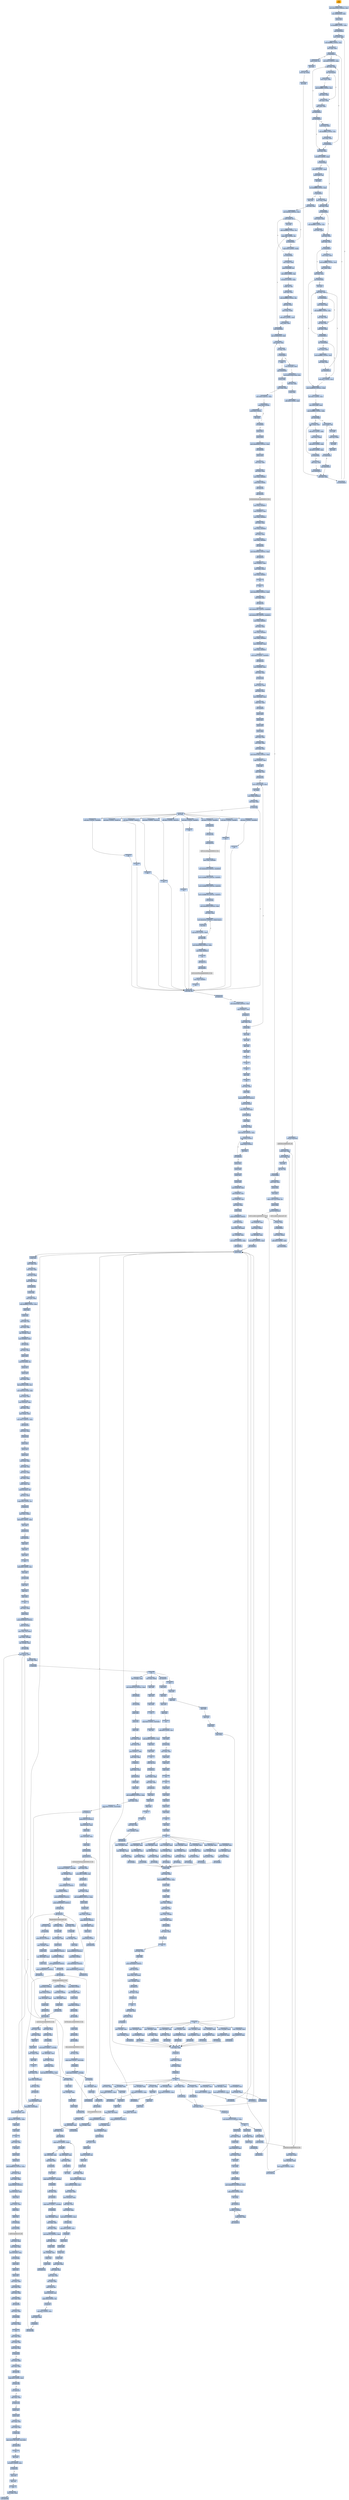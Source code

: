 digraph G {
node[shape=rectangle,style=filled,fillcolor=lightsteelblue,color=lightsteelblue]
bgcolor="transparent"
a0x00436a00pusha_[label="start\npusha ",color="lightgrey",fillcolor="orange"];
a0x00436a01movl_0x433000UINT32_esi[label="0x00436a01\nmovl $0x433000<UINT32>, %esi"];
a0x00436a06leal__204800esi__edi[label="0x00436a06\nleal -204800(%esi), %edi"];
a0x00436a0cpushl_edi[label="0x00436a0c\npushl %edi"];
a0x00436a0dorl_0xffffffffUINT8_ebp[label="0x00436a0d\norl $0xffffffff<UINT8>, %ebp"];
a0x00436a10jmp_0x00436a22[label="0x00436a10\njmp 0x00436a22"];
a0x00436a22movl_esi__ebx[label="0x00436a22\nmovl (%esi), %ebx"];
a0x00436a24subl_0xfffffffcUINT8_esi[label="0x00436a24\nsubl $0xfffffffc<UINT8>, %esi"];
a0x00436a27adcl_ebx_ebx[label="0x00436a27\nadcl %ebx, %ebx"];
a0x00436a29jb_0x00436a18[label="0x00436a29\njb 0x00436a18"];
a0x00436a18movb_esi__al[label="0x00436a18\nmovb (%esi), %al"];
a0x00436a1aincl_esi[label="0x00436a1a\nincl %esi"];
a0x00436a1bmovb_al_edi_[label="0x00436a1b\nmovb %al, (%edi)"];
a0x00436a1dincl_edi[label="0x00436a1d\nincl %edi"];
a0x00436a1eaddl_ebx_ebx[label="0x00436a1e\naddl %ebx, %ebx"];
a0x00436a20jne_0x00436a29[label="0x00436a20\njne 0x00436a29"];
a0x00436a2bmovl_0x1UINT32_eax[label="0x00436a2b\nmovl $0x1<UINT32>, %eax"];
a0x00436a30addl_ebx_ebx[label="0x00436a30\naddl %ebx, %ebx"];
a0x00436a32jne_0x00436a3b[label="0x00436a32\njne 0x00436a3b"];
a0x00436a3badcl_eax_eax[label="0x00436a3b\nadcl %eax, %eax"];
a0x00436a3daddl_ebx_ebx[label="0x00436a3d\naddl %ebx, %ebx"];
a0x00436a3fjae_0x00436a30[label="0x00436a3f\njae 0x00436a30"];
a0x00436a41jne_0x00436a4c[label="0x00436a41\njne 0x00436a4c"];
a0x00436a4cxorl_ecx_ecx[label="0x00436a4c\nxorl %ecx, %ecx"];
a0x00436a4esubl_0x3UINT8_eax[label="0x00436a4e\nsubl $0x3<UINT8>, %eax"];
a0x00436a51jb_0x00436a60[label="0x00436a51\njb 0x00436a60"];
a0x00436a53shll_0x8UINT8_eax[label="0x00436a53\nshll $0x8<UINT8>, %eax"];
a0x00436a56movb_esi__al[label="0x00436a56\nmovb (%esi), %al"];
a0x00436a58incl_esi[label="0x00436a58\nincl %esi"];
a0x00436a59xorl_0xffffffffUINT8_eax[label="0x00436a59\nxorl $0xffffffff<UINT8>, %eax"];
a0x00436a5cje_0x00436ad2[label="0x00436a5c\nje 0x00436ad2"];
a0x00436a5emovl_eax_ebp[label="0x00436a5e\nmovl %eax, %ebp"];
a0x00436a60addl_ebx_ebx[label="0x00436a60\naddl %ebx, %ebx"];
a0x00436a62jne_0x00436a6b[label="0x00436a62\njne 0x00436a6b"];
a0x00436a6badcl_ecx_ecx[label="0x00436a6b\nadcl %ecx, %ecx"];
a0x00436a6daddl_ebx_ebx[label="0x00436a6d\naddl %ebx, %ebx"];
a0x00436a6fjne_0x00436a78[label="0x00436a6f\njne 0x00436a78"];
a0x00436a78adcl_ecx_ecx[label="0x00436a78\nadcl %ecx, %ecx"];
a0x00436a7ajne_0x00436a9c[label="0x00436a7a\njne 0x00436a9c"];
a0x00436a9ccmpl_0xfffff300UINT32_ebp[label="0x00436a9c\ncmpl $0xfffff300<UINT32>, %ebp"];
a0x00436aa2adcl_0x1UINT8_ecx[label="0x00436aa2\nadcl $0x1<UINT8>, %ecx"];
a0x00436aa5leal_ediebp__edx[label="0x00436aa5\nleal (%edi,%ebp), %edx"];
a0x00436aa8cmpl_0xfffffffcUINT8_ebp[label="0x00436aa8\ncmpl $0xfffffffc<UINT8>, %ebp"];
a0x00436aabjbe_0x00436abc[label="0x00436aab\njbe 0x00436abc"];
a0x00436abcmovl_edx__eax[label="0x00436abc\nmovl (%edx), %eax"];
a0x00436abeaddl_0x4UINT8_edx[label="0x00436abe\naddl $0x4<UINT8>, %edx"];
a0x00436ac1movl_eax_edi_[label="0x00436ac1\nmovl %eax, (%edi)"];
a0x00436ac3addl_0x4UINT8_edi[label="0x00436ac3\naddl $0x4<UINT8>, %edi"];
a0x00436ac6subl_0x4UINT8_ecx[label="0x00436ac6\nsubl $0x4<UINT8>, %ecx"];
a0x00436ac9ja_0x00436abc[label="0x00436ac9\nja 0x00436abc"];
a0x00436acbaddl_ecx_edi[label="0x00436acb\naddl %ecx, %edi"];
a0x00436acdjmp_0x00436a1e[label="0x00436acd\njmp 0x00436a1e"];
a0x00436a7cincl_ecx[label="0x00436a7c\nincl %ecx"];
a0x00436a7daddl_ebx_ebx[label="0x00436a7d\naddl %ebx, %ebx"];
a0x00436a7fjne_0x00436a88[label="0x00436a7f\njne 0x00436a88"];
a0x00436a88adcl_ecx_ecx[label="0x00436a88\nadcl %ecx, %ecx"];
a0x00436a8aaddl_ebx_ebx[label="0x00436a8a\naddl %ebx, %ebx"];
a0x00436a8cjae_0x00436a7d[label="0x00436a8c\njae 0x00436a7d"];
a0x00436a8ejne_0x00436a99[label="0x00436a8e\njne 0x00436a99"];
a0x00436a90movl_esi__ebx[label="0x00436a90\nmovl (%esi), %ebx"];
a0x00436a92subl_0xfffffffcUINT8_esi[label="0x00436a92\nsubl $0xfffffffc<UINT8>, %esi"];
a0x00436a95adcl_ebx_ebx[label="0x00436a95\nadcl %ebx, %ebx"];
a0x00436a97jae_0x00436a7d[label="0x00436a97\njae 0x00436a7d"];
a0x00436a99addl_0x2UINT8_ecx[label="0x00436a99\naddl $0x2<UINT8>, %ecx"];
a0x00436a64movl_esi__ebx[label="0x00436a64\nmovl (%esi), %ebx"];
a0x00436a66subl_0xfffffffcUINT8_esi[label="0x00436a66\nsubl $0xfffffffc<UINT8>, %esi"];
a0x00436a69adcl_ebx_ebx[label="0x00436a69\nadcl %ebx, %ebx"];
a0x00436a81movl_esi__ebx[label="0x00436a81\nmovl (%esi), %ebx"];
a0x00436a83subl_0xfffffffcUINT8_esi[label="0x00436a83\nsubl $0xfffffffc<UINT8>, %esi"];
a0x00436a86adcl_ebx_ebx[label="0x00436a86\nadcl %ebx, %ebx"];
a0x00436a34movl_esi__ebx[label="0x00436a34\nmovl (%esi), %ebx"];
a0x00436a36subl_0xfffffffcUINT8_esi[label="0x00436a36\nsubl $0xfffffffc<UINT8>, %esi"];
a0x00436a39adcl_ebx_ebx[label="0x00436a39\nadcl %ebx, %ebx"];
a0x00436a43movl_esi__ebx[label="0x00436a43\nmovl (%esi), %ebx"];
a0x00436a45subl_0xfffffffcUINT8_esi[label="0x00436a45\nsubl $0xfffffffc<UINT8>, %esi"];
a0x00436a48adcl_ebx_ebx[label="0x00436a48\nadcl %ebx, %ebx"];
a0x00436a4ajae_0x00436a30[label="0x00436a4a\njae 0x00436a30"];
a0x00436aadmovb_edx__al[label="0x00436aad\nmovb (%edx), %al"];
a0x00436aafincl_edx[label="0x00436aaf\nincl %edx"];
a0x00436ab0movb_al_edi_[label="0x00436ab0\nmovb %al, (%edi)"];
a0x00436ab2incl_edi[label="0x00436ab2\nincl %edi"];
a0x00436ab3decl_ecx[label="0x00436ab3\ndecl %ecx"];
a0x00436ab4jne_0x00436aad[label="0x00436ab4\njne 0x00436aad"];
a0x00436ab6jmp_0x00436a1e[label="0x00436ab6\njmp 0x00436a1e"];
a0x00436a71movl_esi__ebx[label="0x00436a71\nmovl (%esi), %ebx"];
a0x00436a73subl_0xfffffffcUINT8_esi[label="0x00436a73\nsubl $0xfffffffc<UINT8>, %esi"];
a0x00436a76adcl_ebx_ebx[label="0x00436a76\nadcl %ebx, %ebx"];
a0x00436ad2popl_esi[label="0x00436ad2\npopl %esi"];
a0x00436ad3movl_esi_edi[label="0x00436ad3\nmovl %esi, %edi"];
a0x00436ad5movl_0x3baUINT32_ecx[label="0x00436ad5\nmovl $0x3ba<UINT32>, %ecx"];
a0x00436adamovb_edi__al[label="0x00436ada\nmovb (%edi), %al"];
a0x00436adcincl_edi[label="0x00436adc\nincl %edi"];
a0x00436addsubb_0xffffffe8UINT8_al[label="0x00436add\nsubb $0xffffffe8<UINT8>, %al"];
a0x00436adfcmpb_0x1UINT8_al[label="0x00436adf\ncmpb $0x1<UINT8>, %al"];
a0x00436ae1ja_0x00436ada[label="0x00436ae1\nja 0x00436ada"];
a0x00436ae3cmpb_0x0UINT8_edi_[label="0x00436ae3\ncmpb $0x0<UINT8>, (%edi)"];
a0x00436ae6jne_0x00436ada[label="0x00436ae6\njne 0x00436ada"];
a0x00436ae8movl_edi__eax[label="0x00436ae8\nmovl (%edi), %eax"];
a0x00436aeamovb_0x4edi__bl[label="0x00436aea\nmovb 0x4(%edi), %bl"];
a0x00436aedshrw_0x8UINT8_ax[label="0x00436aed\nshrw $0x8<UINT8>, %ax"];
a0x00436af1roll_0x10UINT8_eax[label="0x00436af1\nroll $0x10<UINT8>, %eax"];
a0x00436af4xchgb_al_ah[label="0x00436af4\nxchgb %al, %ah"];
a0x00436af6subl_edi_eax[label="0x00436af6\nsubl %edi, %eax"];
a0x00436af8subb_0xffffffe8UINT8_bl[label="0x00436af8\nsubb $0xffffffe8<UINT8>, %bl"];
a0x00436afbaddl_esi_eax[label="0x00436afb\naddl %esi, %eax"];
a0x00436afdmovl_eax_edi_[label="0x00436afd\nmovl %eax, (%edi)"];
a0x00436affaddl_0x5UINT8_edi[label="0x00436aff\naddl $0x5<UINT8>, %edi"];
a0x00436b02movl_ebx_eax[label="0x00436b02\nmovl %ebx, %eax"];
a0x00436b04loop_0x00436adf[label="0x00436b04\nloop 0x00436adf"];
a0x00436b06leal_0x34000esi__edi[label="0x00436b06\nleal 0x34000(%esi), %edi"];
a0x00436b0cmovl_edi__eax[label="0x00436b0c\nmovl (%edi), %eax"];
a0x00436b0eorl_eax_eax[label="0x00436b0e\norl %eax, %eax"];
a0x00436b10je_0x00436b4e[label="0x00436b10\nje 0x00436b4e"];
a0x00436b12movl_0x4edi__ebx[label="0x00436b12\nmovl 0x4(%edi), %ebx"];
a0x00436b15leal_0x36fcceaxesi__eax[label="0x00436b15\nleal 0x36fcc(%eax,%esi), %eax"];
a0x00436b1caddl_esi_ebx[label="0x00436b1c\naddl %esi, %ebx"];
a0x00436b1epushl_eax[label="0x00436b1e\npushl %eax"];
a0x00436b1faddl_0x8UINT8_edi[label="0x00436b1f\naddl $0x8<UINT8>, %edi"];
a0x00436b22call_0x37030esi_[label="0x00436b22\ncall 0x37030(%esi)"];
LoadLibraryA_kernel32_dll[label="LoadLibraryA@kernel32.dll",color="lightgrey",fillcolor="lightgrey"];
a0x00436b28xchgl_eax_ebp[label="0x00436b28\nxchgl %eax, %ebp"];
a0x00436b29movb_edi__al[label="0x00436b29\nmovb (%edi), %al"];
a0x00436b2bincl_edi[label="0x00436b2b\nincl %edi"];
a0x00436b2corb_al_al[label="0x00436b2c\norb %al, %al"];
a0x00436b2eje_0x00436b0c[label="0x00436b2e\nje 0x00436b0c"];
a0x00436b30movl_edi_ecx[label="0x00436b30\nmovl %edi, %ecx"];
a0x00436b32pushl_edi[label="0x00436b32\npushl %edi"];
a0x00436b33decl_eax[label="0x00436b33\ndecl %eax"];
a0x00436b34repnz_scasb_es_edi__al[label="0x00436b34\nrepnz scasb %es:(%edi), %al"];
a0x00436b36pushl_ebp[label="0x00436b36\npushl %ebp"];
a0x00436b37call_0x37034esi_[label="0x00436b37\ncall 0x37034(%esi)"];
GetProcAddress_kernel32_dll[label="GetProcAddress@kernel32.dll",color="lightgrey",fillcolor="lightgrey"];
a0x00436b3dorl_eax_eax[label="0x00436b3d\norl %eax, %eax"];
a0x00436b3fje_0x00436b48[label="0x00436b3f\nje 0x00436b48"];
a0x00436b41movl_eax_ebx_[label="0x00436b41\nmovl %eax, (%ebx)"];
a0x00436b43addl_0x4UINT8_ebx[label="0x00436b43\naddl $0x4<UINT8>, %ebx"];
a0x00436b46jmp_0x00436b29[label="0x00436b46\njmp 0x00436b29"];
GetProcAddress_KERNEL32_DLL[label="GetProcAddress@KERNEL32.DLL",color="lightgrey",fillcolor="lightgrey"];
LoadLibraryA_KERNEL32_DLL[label="LoadLibraryA@KERNEL32.DLL",color="lightgrey",fillcolor="lightgrey"];
a0x00436b4epopa_[label="0x00436b4e\npopa "];
a0x00436b4fjmp_0x00406ed8[label="0x00436b4f\njmp 0x00406ed8"];
a0x00406ed8pushl_ebp[label="0x00406ed8\npushl %ebp"];
a0x00406ed9movl_esp_ebp[label="0x00406ed9\nmovl %esp, %ebp"];
a0x00406edbmovl_0x4UINT32_ecx[label="0x00406edb\nmovl $0x4<UINT32>, %ecx"];
a0x00406ee0pushl_0x0UINT8[label="0x00406ee0\npushl $0x0<UINT8>"];
a0x00406ee2pushl_0x0UINT8[label="0x00406ee2\npushl $0x0<UINT8>"];
a0x00406ee4decl_ecx[label="0x00406ee4\ndecl %ecx"];
a0x00406ee5jne_0x406ee0[label="0x00406ee5\njne 0x406ee0"];
a0x00406ee7pushl_ecx[label="0x00406ee7\npushl %ecx"];
a0x00406ee8pushl_ebx[label="0x00406ee8\npushl %ebx"];
a0x00406ee9movl_0x406e80UINT32_eax[label="0x00406ee9\nmovl $0x406e80<UINT32>, %eax"];
a0x00406eeecall_0x403300[label="0x00406eee\ncall 0x403300"];
a0x00403300pushl_ebx[label="0x00403300\npushl %ebx"];
a0x00403301movl_eax_ebx[label="0x00403301\nmovl %eax, %ebx"];
a0x00403303xorl_eax_eax[label="0x00403303\nxorl %eax, %eax"];
a0x00403305movl_eax_0x40809c[label="0x00403305\nmovl %eax, 0x40809c"];
a0x0040330apushl_0x0UINT8[label="0x0040330a\npushl $0x0<UINT8>"];
a0x0040330ccall_0x40103c[label="0x0040330c\ncall 0x40103c"];
a0x0040103cjmp_0x42f10c[label="0x0040103c\njmp 0x42f10c"];
GetModuleHandleA_KERNEL32_DLL[label="GetModuleHandleA@KERNEL32.DLL",color="lightgrey",fillcolor="lightgrey"];
a0x00403311movl_eax_0x409670[label="0x00403311\nmovl %eax, 0x409670"];
a0x00403316movl_0x409670_eax[label="0x00403316\nmovl 0x409670, %eax"];
a0x0040331bmovl_eax_0x4080a4[label="0x0040331b\nmovl %eax, 0x4080a4"];
a0x00403320xorl_eax_eax[label="0x00403320\nxorl %eax, %eax"];
a0x00403322movl_eax_0x4080a8[label="0x00403322\nmovl %eax, 0x4080a8"];
a0x00403327xorl_eax_eax[label="0x00403327\nxorl %eax, %eax"];
a0x00403329movl_eax_0x4080ac[label="0x00403329\nmovl %eax, 0x4080ac"];
a0x0040332ecall_0x4032f4[label="0x0040332e\ncall 0x4032f4"];
a0x004032f4movl_0x4080a0UINT32_eax[label="0x004032f4\nmovl $0x4080a0<UINT32>, %eax"];
a0x004032f9call_0x403120[label="0x004032f9\ncall 0x403120"];
a0x00403120movl_0x40801c_edx[label="0x00403120\nmovl 0x40801c, %edx"];
a0x00403126movl_edx_eax_[label="0x00403126\nmovl %edx, (%eax)"];
a0x00403128movl_eax_0x40801c[label="0x00403128\nmovl %eax, 0x40801c"];
a0x0040312dret[label="0x0040312d\nret"];
a0x004032feret[label="0x004032fe\nret"];
a0x00403333movl_0x4080a0UINT32_edx[label="0x00403333\nmovl $0x4080a0<UINT32>, %edx"];
a0x00403338movl_ebx_eax[label="0x00403338\nmovl %ebx, %eax"];
a0x0040333acall_0x401e44[label="0x0040333a\ncall 0x401e44"];
a0x00401e44movl_0x40108cUINT32_0x40900c[label="0x00401e44\nmovl $0x40108c<UINT32>, 0x40900c"];
a0x00401e4emovl_0x40109cUINT32_0x409010[label="0x00401e4e\nmovl $0x40109c<UINT32>, 0x409010"];
a0x00401e58movl_eax_0x40959c[label="0x00401e58\nmovl %eax, 0x40959c"];
a0x00401e5dxorl_eax_eax[label="0x00401e5d\nxorl %eax, %eax"];
a0x00401e5fmovl_eax_0x4095a0[label="0x00401e5f\nmovl %eax, 0x4095a0"];
a0x00401e64movl_edx_0x4095a4[label="0x00401e64\nmovl %edx, 0x4095a4"];
a0x00401e6amovl_0x4edx__eax[label="0x00401e6a\nmovl 0x4(%edx), %eax"];
a0x00401e6dmovl_eax_0x409018[label="0x00401e6d\nmovl %eax, 0x409018"];
a0x00401e72movb_0x0UINT8_0x409020[label="0x00401e72\nmovb $0x0<UINT8>, 0x409020"];
a0x00401e79call_0x401e28[label="0x00401e79\ncall 0x401e28"];
a0x00401e28movl_0x40959c_eax[label="0x00401e28\nmovl 0x40959c, %eax"];
a0x00401e2dtestl_eax_eax[label="0x00401e2d\ntestl %eax, %eax"];
a0x00401e2fje_0x401e40[label="0x00401e2f\nje 0x401e40"];
a0x00401e31movl_eax__edx[label="0x00401e31\nmovl (%eax), %edx"];
a0x00401e33xorl_ecx_ecx[label="0x00401e33\nxorl %ecx, %ecx"];
a0x00401e35movl_0x4eax__eax[label="0x00401e35\nmovl 0x4(%eax), %eax"];
a0x00401e38xchgl_ecx_edx[label="0x00401e38\nxchgl %ecx, %edx"];
a0x00401e3acall_0x408034[label="0x00401e3a\ncall 0x408034"];
a0x00401dd4pushl_ebx[label="0x00401dd4\npushl %ebx"];
a0x00401dd5pushl_esi[label="0x00401dd5\npushl %esi"];
a0x00401dd6pushl_edi[label="0x00401dd6\npushl %edi"];
a0x00401dd7pushl_ebp[label="0x00401dd7\npushl %ebp"];
a0x00401dd8movl_ecx_edi[label="0x00401dd8\nmovl %ecx, %edi"];
a0x00401ddamovl_edx_ebp[label="0x00401dda\nmovl %edx, %ebp"];
a0x00401ddcmovl_eax_esi[label="0x00401ddc\nmovl %eax, %esi"];
a0x00401ddemovl_0x401dd4UINT32_eax[label="0x00401dde\nmovl $0x401dd4<UINT32>, %eax"];
a0x00401de3cmpl_0x408034_eax[label="0x00401de3\ncmpl 0x408034, %eax"];
a0x00401de9sete_bl[label="0x00401de9\nsete %bl"];
a0x00401deccmpl_ebp_edi[label="0x00401dec\ncmpl %ebp, %edi"];
a0x00401deejle_0x401e23[label="0x00401dee\njle 0x401e23"];
a0x00401df0movl_esiebp8__eax[label="0x00401df0\nmovl (%esi,%ebp,8), %eax"];
a0x00401df3incl_ebp[label="0x00401df3\nincl %ebp"];
a0x00401df4movl_ebp_0x4095a0[label="0x00401df4\nmovl %ebp, 0x4095a0"];
a0x00401dfatestl_eax_eax[label="0x00401dfa\ntestl %eax, %eax"];
a0x00401dfcje_0x401e00[label="0x00401dfc\nje 0x401e00"];
a0x00401dfecall_eax[label="0x00401dfe\ncall %eax"];
a0x00403380subl_0x1UINT8_0x409674[label="0x00403380\nsubl $0x1<UINT8>, 0x409674"];
a0x00403387ret[label="0x00403387\nret"];
a0x00401e00testb_bl_bl[label="0x00401e00\ntestb %bl, %bl"];
a0x00401e02je_0x401e1f[label="0x00401e02\nje 0x401e1f"];
a0x00401e04movl_0x401dd4UINT32_eax[label="0x00401e04\nmovl $0x401dd4<UINT32>, %eax"];
a0x00401e09cmpl_0x408034_eax[label="0x00401e09\ncmpl 0x408034, %eax"];
a0x00401e0fje_0x401e1f[label="0x00401e0f\nje 0x401e1f"];
a0x00401e1fcmpl_ebp_edi[label="0x00401e1f\ncmpl %ebp, %edi"];
a0x00401e21jg_0x401df0[label="0x00401e21\njg 0x401df0"];
a0x004031dcsubl_0x1UINT8_0x40958c[label="0x004031dc\nsubl $0x1<UINT8>, 0x40958c"];
a0x004031e3jae_0x403223[label="0x004031e3\njae 0x403223"];
a0x004031e5call_0x40100c[label="0x004031e5\ncall 0x40100c"];
a0x0040100cjmp_0x42f124[label="0x0040100c\njmp 0x42f124"];
GetProcessHeap_KERNEL32_DLL[label="GetProcessHeap@KERNEL32.DLL",color="lightgrey",fillcolor="lightgrey"];
a0x004031eamovl_eax_0x409590[label="0x004031ea\nmovl %eax, 0x409590"];
a0x004031efmovl_0x402a2cUINT32_0x409000[label="0x004031ef\nmovl $0x402a2c<UINT32>, 0x409000"];
a0x004031f9movw_0xffffd7b0UINT16_0x40902c[label="0x004031f9\nmovw $0xffffd7b0<UINT16>, 0x40902c"];
a0x00403202movw_0xffffd7b0UINT16_0x4091f8[label="0x00403202\nmovw $0xffffd7b0<UINT16>, 0x4091f8"];
a0x0040320bmovw_0xffffd7b0UINT16_0x4093c4[label="0x0040320b\nmovw $0xffffd7b0<UINT16>, 0x4093c4"];
a0x00403214call_0x4029ec[label="0x00403214\ncall 0x4029ec"];
a0x004029ecmovl_0x4095c0UINT32_edx[label="0x004029ec\nmovl $0x4095c0<UINT32>, %edx"];
a0x004029f1xorl_eax_eax[label="0x004029f1\nxorl %eax, %eax"];
a0x004029f3movl_0x4029ccUINT32_edxeax4_[label="0x004029f3\nmovl $0x4029cc<UINT32>, (%edx,%eax,4)"];
a0x004029faincl_eax[label="0x004029fa\nincl %eax"];
a0x004029fbcmpl_0x2bUINT8_eax[label="0x004029fb\ncmpl $0x2b<UINT8>, %eax"];
a0x004029fejne_0x4029f3[label="0x004029fe\njne 0x4029f3"];
a0x00402a00movl_0x4029d4UINT32_eax[label="0x00402a00\nmovl $0x4029d4<UINT32>, %eax"];
a0x00402a05movl_eax_0x4095c0[label="0x00402a05\nmovl %eax, 0x4095c0"];
a0x00402a0aret[label="0x00402a0a\nret"];
a0x00403219call_0x401144[label="0x00403219\ncall 0x401144"];
a0x00401144jmp_0x42f0a0[label="0x00401144\njmp 0x42f0a0"];
GetCurrentThreadId_KERNEL32_DLL[label="GetCurrentThreadId@KERNEL32.DLL",color="lightgrey",fillcolor="lightgrey"];
a0x0040321emovl_eax_0x40901c[label="0x0040321e\nmovl %eax, 0x40901c"];
a0x00403223ret[label="0x00403223\nret"];
a0x004033b8subl_0x1UINT8_0x40967c[label="0x004033b8\nsubl $0x1<UINT8>, 0x40967c"];
a0x004033bfret[label="0x004033bf\nret"];
a0x004034f0subl_0x1UINT8_0x409680[label="0x004034f0\nsubl $0x1<UINT8>, 0x409680"];
a0x004034f7ret[label="0x004034f7\nret"];
a0x00403528subl_0x1UINT8_0x409684[label="0x00403528\nsubl $0x1<UINT8>, 0x409684"];
a0x0040352fret[label="0x0040352f\nret"];
a0x004038f4subl_0x1UINT8_0x40979c[label="0x004038f4\nsubl $0x1<UINT8>, 0x40979c"];
a0x004038fbret[label="0x004038fb\nret"];
a0x00404a8csubl_0x1UINT8_0x4097a0[label="0x00404a8c\nsubl $0x1<UINT8>, 0x4097a0"];
a0x00404a93ret[label="0x00404a93\nret"];
a0x00404d44subl_0x1UINT8_0x42e550[label="0x00404d44\nsubl $0x1<UINT8>, 0x42e550"];
a0x00404d4bret[label="0x00404d4b\nret"];
a0x00406d78subl_0x1UINT8_0x42e554[label="0x00406d78\nsubl $0x1<UINT8>, 0x42e554"];
a0x00406d7fret[label="0x00406d7f\nret"];
a0x00401e23popl_ebp[label="0x00401e23\npopl %ebp"];
a0x00401e24popl_edi[label="0x00401e24\npopl %edi"];
a0x00401e25popl_esi[label="0x00401e25\npopl %esi"];
a0x00401e26popl_ebx[label="0x00401e26\npopl %ebx"];
a0x00401e27ret[label="0x00401e27\nret"];
a0x00401e40ret[label="0x00401e40\nret"];
a0x00401e7eret[label="0x00401e7e\nret"];
a0x0040333fpopl_ebx[label="0x0040333f\npopl %ebx"];
a0x00403340ret[label="0x00403340\nret"];
a0x00406ef3xorl_eax_eax[label="0x00406ef3\nxorl %eax, %eax"];
a0x00406ef5pushl_ebp[label="0x00406ef5\npushl %ebp"];
a0x00406ef6pushl_0x40701bUINT32[label="0x00406ef6\npushl $0x40701b<UINT32>"];
a0x00406efbpushl_fs_eax_[label="0x00406efb\npushl %fs:(%eax)"];
a0x00406efemovl_esp_fs_eax_[label="0x00406efe\nmovl %esp, %fs:(%eax)"];
a0x00406f01call_0x4061c8[label="0x00406f01\ncall 0x4061c8"];
a0x004061c8pushl_ebp[label="0x004061c8\npushl %ebp"];
a0x004061c9movl_esp_ebp[label="0x004061c9\nmovl %esp, %ebp"];
a0x004061cbmovl_0x2dUINT32_ecx[label="0x004061cb\nmovl $0x2d<UINT32>, %ecx"];
a0x004061d0pushl_0x0UINT8[label="0x004061d0\npushl $0x0<UINT8>"];
a0x004061d2pushl_0x0UINT8[label="0x004061d2\npushl $0x0<UINT8>"];
a0x004061d4decl_ecx[label="0x004061d4\ndecl %ecx"];
a0x004061d5jne_0x4061d0[label="0x004061d5\njne 0x4061d0"];
a0x004061d7pushl_ecx[label="0x004061d7\npushl %ecx"];
a0x004061d8pushl_ebx[label="0x004061d8\npushl %ebx"];
a0x004061d9pushl_esi[label="0x004061d9\npushl %esi"];
a0x004061dapushl_edi[label="0x004061da\npushl %edi"];
a0x004061dbmovl_0x408790_ebx[label="0x004061db\nmovl 0x408790, %ebx"];
a0x004061e1movl_0x40878c_esi[label="0x004061e1\nmovl 0x40878c, %esi"];
a0x004061e7movl_0x4087b8_edi[label="0x004061e7\nmovl 0x4087b8, %edi"];
a0x004061edxorl_eax_eax[label="0x004061ed\nxorl %eax, %eax"];
a0x004061efpushl_ebp[label="0x004061ef\npushl %ebp"];
a0x004061f0pushl_0x406d0bUINT32[label="0x004061f0\npushl $0x406d0b<UINT32>"];
a0x004061f5pushl_fs_eax_[label="0x004061f5\npushl %fs:(%eax)"];
a0x004061f8movl_esp_fs_eax_[label="0x004061f8\nmovl %esp, %fs:(%eax)"];
a0x004061fbleal__12ebp__edx[label="0x004061fb\nleal -12(%ebp), %edx"];
a0x004061femovl_0x1UINT32_eax[label="0x004061fe\nmovl $0x1<UINT32>, %eax"];
a0x00406203call_0x4061b4[label="0x00406203\ncall 0x4061b4"];
a0x004061b4pushl_ebx[label="0x004061b4\npushl %ebx"];
a0x004061b5pushl_esi[label="0x004061b5\npushl %esi"];
a0x004061b6movl_edx_esi[label="0x004061b6\nmovl %edx, %esi"];
a0x004061b8movl_eax_ebx[label="0x004061b8\nmovl %eax, %ebx"];
a0x004061bamovl_esi_edx[label="0x004061ba\nmovl %esi, %edx"];
a0x004061bcmovl_ebx_eax[label="0x004061bc\nmovl %ebx, %eax"];
a0x004061becall_0x406140[label="0x004061be\ncall 0x406140"];
a0x00406140pushl_ebp[label="0x00406140\npushl %ebp"];
a0x00406141movl_esp_ebp[label="0x00406141\nmovl %esp, %ebp"];
a0x00406143addl_0xfffffff8UINT8_esp[label="0x00406143\naddl $0xfffffff8<UINT8>, %esp"];
a0x00406146pushl_ebx[label="0x00406146\npushl %ebx"];
a0x00406147pushl_esi[label="0x00406147\npushl %esi"];
a0x00406148movl_edx_esi[label="0x00406148\nmovl %edx, %esi"];
a0x0040614amovl_eax_ebx[label="0x0040614a\nmovl %eax, %ebx"];
a0x0040614cleal__8ebp__eax[label="0x0040614c\nleal -8(%ebp), %eax"];
a0x0040614fmovl_0x4060e4_edx[label="0x0040614f\nmovl 0x4060e4, %edx"];
a0x00406155call_0x4024e4[label="0x00406155\ncall 0x4024e4"];
a0x004024e4xorl_ecx_ecx[label="0x004024e4\nxorl %ecx, %ecx"];
a0x004024e6pushl_ebx[label="0x004024e6\npushl %ebx"];
a0x004024e7movb_0x1edx__cl[label="0x004024e7\nmovb 0x1(%edx), %cl"];
a0x004024eapushl_esi[label="0x004024ea\npushl %esi"];
a0x004024ebpushl_edi[label="0x004024eb\npushl %edi"];
a0x004024ecmovl_eax_ebx[label="0x004024ec\nmovl %eax, %ebx"];
a0x004024eeleal_0xaecxedx__esi[label="0x004024ee\nleal 0xa(%ecx,%edx), %esi"];
a0x004024f2movl_0x6ecxedx__edi[label="0x004024f2\nmovl 0x6(%ecx,%edx), %edi"];
a0x004024f6movl_esi__edx[label="0x004024f6\nmovl (%esi), %edx"];
a0x004024f8movl_0x4esi__eax[label="0x004024f8\nmovl 0x4(%esi), %eax"];
a0x004024fbaddl_ebx_eax[label="0x004024fb\naddl %ebx, %eax"];
a0x004024fdmovl_edx__edx[label="0x004024fd\nmovl (%edx), %edx"];
a0x004024ffmovl_0x1UINT32_ecx[label="0x004024ff\nmovl $0x1<UINT32>, %ecx"];
a0x00402504call_0x402514[label="0x00402504\ncall 0x402514"];
a0x00402514testl_ecx_ecx[label="0x00402514\ntestl %ecx, %ecx"];
a0x00402516je_0x4025a6[label="0x00402516\nje 0x4025a6"];
a0x0040251cpushl_ebx[label="0x0040251c\npushl %ebx"];
a0x0040251dpushl_esi[label="0x0040251d\npushl %esi"];
a0x0040251epushl_edi[label="0x0040251e\npushl %edi"];
a0x0040251fmovl_eax_ebx[label="0x0040251f\nmovl %eax, %ebx"];
a0x00402521movl_edx_esi[label="0x00402521\nmovl %edx, %esi"];
a0x00402523movl_ecx_edi[label="0x00402523\nmovl %ecx, %edi"];
a0x00402525xorl_edx_edx[label="0x00402525\nxorl %edx, %edx"];
a0x00402527movb_esi__al[label="0x00402527\nmovb (%esi), %al"];
a0x00402529movb_0x1esi__dl[label="0x00402529\nmovb 0x1(%esi), %dl"];
a0x0040252cxorl_ecx_ecx[label="0x0040252c\nxorl %ecx, %ecx"];
a0x0040252ecmpb_0xaUINT8_al[label="0x0040252e\ncmpb $0xa<UINT8>, %al"];
a0x00402530je_0x402554[label="0x00402530\nje 0x402554"];
a0x00402554movl_ecx_ebx_[label="0x00402554\nmovl %ecx, (%ebx)"];
a0x00402556addl_0x4UINT8_ebx[label="0x00402556\naddl $0x4<UINT8>, %ebx"];
a0x00402559decl_edi[label="0x00402559\ndecl %edi"];
a0x0040255ajg_0x402554[label="0x0040255a\njg 0x402554"];
a0x0040255cjmp_0x4025a3[label="0x0040255c\njmp 0x4025a3"];
a0x004025a3popl_edi[label="0x004025a3\npopl %edi"];
a0x004025a4popl_esi[label="0x004025a4\npopl %esi"];
a0x004025a5popl_ebx[label="0x004025a5\npopl %ebx"];
a0x004025a6ret[label="0x004025a6\nret"];
a0x00402509addl_0x8UINT8_esi[label="0x00402509\naddl $0x8<UINT8>, %esi"];
a0x0040250cdecl_edi[label="0x0040250c\ndecl %edi"];
a0x0040250djg_0x4024f6[label="0x0040250d\njg 0x4024f6"];
a0x0040250fpopl_edi[label="0x0040250f\npopl %edi"];
a0x00402510popl_esi[label="0x00402510\npopl %esi"];
a0x00402511popl_ebx[label="0x00402511\npopl %ebx"];
a0x00402512ret[label="0x00402512\nret"];
a0x0040615axorl_eax_eax[label="0x0040615a\nxorl %eax, %eax"];
a0x0040615cpushl_ebp[label="0x0040615c\npushl %ebp"];
a0x0040615dpushl_0x4061a6UINT32[label="0x0040615d\npushl $0x4061a6<UINT32>"];
a0x00406162pushl_fs_eax_[label="0x00406162\npushl %fs:(%eax)"];
a0x00406165movl_esp_fs_eax_[label="0x00406165\nmovl %esp, %fs:(%eax)"];
a0x00406168movl_ebx__8ebp_[label="0x00406168\nmovl %ebx, -8(%ebp)"];
a0x0040616bleal__4ebp__eax[label="0x0040616b\nleal -4(%ebp), %eax"];
a0x0040616ecall_0x401f98[label="0x0040616e\ncall 0x401f98"];
a0x00401f98movl_eax__edx[label="0x00401f98\nmovl (%eax), %edx"];
a0x00401f9atestl_edx_edx[label="0x00401f9a\ntestl %edx, %edx"];
a0x00401f9cje_0x401fb9[label="0x00401f9c\nje 0x401fb9"];
a0x00401fb9ret[label="0x00401fb9\nret"];
a0x00406173leal__8ebp__edx[label="0x00406173\nleal -8(%ebp), %edx"];
a0x00406176movl_0x406104UINT32_eax[label="0x00406176\nmovl $0x406104<UINT32>, %eax"];
a0x0040617bcall_0x4030ec[label="0x0040617b\ncall 0x4030ec"];
a0x004030eccall_0x4030f4[label="0x004030ec\ncall 0x4030f4"];
a0x004030f4pushl_ebx[label="0x004030f4\npushl %ebx"];
a0x004030f5pushl_esi[label="0x004030f5\npushl %esi"];
a0x004030f6pushl_edi[label="0x004030f6\npushl %edi"];
a0x004030f7movl_edx_edi[label="0x004030f7\nmovl %edx, %edi"];
a0x004030f9movl_eax_esi[label="0x004030f9\nmovl %eax, %esi"];
a0x004030fbmovl_0x40801c_ebx[label="0x004030fb\nmovl 0x40801c, %ebx"];
a0x00403101testl_ebx_ebx[label="0x00403101\ntestl %ebx, %ebx"];
a0x00403103je_0x40311a[label="0x00403103\nje 0x40311a"];
a0x00403105movl_ebx_eax[label="0x00403105\nmovl %ebx, %eax"];
a0x00403107call_0x402c68[label="0x00403107\ncall 0x402c68"];
a0x00402c68pushl_ebx[label="0x00402c68\npushl %ebx"];
a0x00402c69pushl_esi[label="0x00402c69\npushl %esi"];
a0x00402c6aaddl_0xfffffef8UINT32_esp[label="0x00402c6a\naddl $0xfffffef8<UINT32>, %esp"];
a0x00402c70movl_eax_ebx[label="0x00402c70\nmovl %eax, %ebx"];
a0x00402c72cmpl_0x0UINT8_0x10ebx_[label="0x00402c72\ncmpl $0x0<UINT8>, 0x10(%ebx)"];
a0x00402c76jne_0x402ca3[label="0x00402c76\njne 0x402ca3"];
a0x00402c78pushl_0x105UINT32[label="0x00402c78\npushl $0x105<UINT32>"];
a0x00402c7dleal_0x4esp__eax[label="0x00402c7d\nleal 0x4(%esp), %eax"];
a0x00402c81pushl_eax[label="0x00402c81\npushl %eax"];
a0x00402c82movl_0x4ebx__eax[label="0x00402c82\nmovl 0x4(%ebx), %eax"];
a0x00402c85pushl_eax[label="0x00402c85\npushl %eax"];
a0x00402c86call_0x401034[label="0x00402c86\ncall 0x401034"];
a0x00401034jmp_0x42f110[label="0x00401034\njmp 0x42f110"];
GetModuleFileNameA_KERNEL32_DLL[label="GetModuleFileNameA@KERNEL32.DLL",color="lightgrey",fillcolor="lightgrey"];
a0x00402c8bmovl_esp_eax[label="0x00402c8b\nmovl %esp, %eax"];
a0x00402c8dmovb_0x1UINT8_dl[label="0x00402c8d\nmovb $0x1<UINT8>, %dl"];
a0x00402c8fcall_0x402e7c[label="0x00402c8f\ncall 0x402e7c"];
a0x00402e7cpushl_ebp[label="0x00402e7c\npushl %ebp"];
a0x00402e7dmovl_esp_ebp[label="0x00402e7d\nmovl %esp, %ebp"];
a0x00402e7faddl_0xfffffee0UINT32_esp[label="0x00402e7f\naddl $0xfffffee0<UINT32>, %esp"];
a0x00402e85pushl_ebx[label="0x00402e85\npushl %ebx"];
a0x00402e86pushl_esi[label="0x00402e86\npushl %esi"];
a0x00402e87movl_eax__4ebp_[label="0x00402e87\nmovl %eax, -4(%ebp)"];
a0x00402e8apushl_0x105UINT32[label="0x00402e8a\npushl $0x105<UINT32>"];
a0x00402e8fleal__285ebp__eax[label="0x00402e8f\nleal -285(%ebp), %eax"];
a0x00402e95pushl_eax[label="0x00402e95\npushl %eax"];
a0x00402e96pushl_0x0UINT8[label="0x00402e96\npushl $0x0<UINT8>"];
a0x00402e98call_0x401034[label="0x00402e98\ncall 0x401034"];
a0x00402e9dmovb_0x0UINT8__18ebp_[label="0x00402e9d\nmovb $0x0<UINT8>, -18(%ebp)"];
a0x00402ea1leal__8ebp__eax[label="0x00402ea1\nleal -8(%ebp), %eax"];
a0x00402ea4pushl_eax[label="0x00402ea4\npushl %eax"];
a0x00402ea5pushl_0xf0019UINT32[label="0x00402ea5\npushl $0xf0019<UINT32>"];
a0x00402eaapushl_0x0UINT8[label="0x00402eaa\npushl $0x0<UINT8>"];
a0x00402eacpushl_0x4030acUINT32[label="0x00402eac\npushl $0x4030ac<UINT32>"];
a0x00402eb1pushl_0x80000001UINT32[label="0x00402eb1\npushl $0x80000001<UINT32>"];
a0x00402eb6call_0x401124[label="0x00402eb6\ncall 0x401124"];
a0x00401124jmp_0x42f138[label="0x00401124\njmp 0x42f138"];
RegOpenKeyExA_advapi32_dll[label="RegOpenKeyExA@advapi32.dll",color="lightgrey",fillcolor="lightgrey"];
a0x00402ebbtestl_eax_eax[label="0x00402ebb\ntestl %eax, %eax"];
a0x00402ebdje_0x402eff[label="0x00402ebd\nje 0x402eff"];
a0x00402ebfleal__8ebp__eax[label="0x00402ebf\nleal -8(%ebp), %eax"];
a0x00402ec2pushl_eax[label="0x00402ec2\npushl %eax"];
a0x00402ec3pushl_0xf0019UINT32[label="0x00402ec3\npushl $0xf0019<UINT32>"];
a0x00402ec8pushl_0x0UINT8[label="0x00402ec8\npushl $0x0<UINT8>"];
a0x00402ecapushl_0x4030acUINT32[label="0x00402eca\npushl $0x4030ac<UINT32>"];
a0x00402ecfpushl_0x80000002UINT32[label="0x00402ecf\npushl $0x80000002<UINT32>"];
a0x00402ed4call_0x401124[label="0x00402ed4\ncall 0x401124"];
a0x00402ed9testl_eax_eax[label="0x00402ed9\ntestl %eax, %eax"];
a0x00402edbje_0x402eff[label="0x00402edb\nje 0x402eff"];
a0x00402eddleal__8ebp__eax[label="0x00402edd\nleal -8(%ebp), %eax"];
a0x00402ee0pushl_eax[label="0x00402ee0\npushl %eax"];
a0x00402ee1pushl_0xf0019UINT32[label="0x00402ee1\npushl $0xf0019<UINT32>"];
a0x00402ee6pushl_0x0UINT8[label="0x00402ee6\npushl $0x0<UINT8>"];
a0x00402ee8pushl_0x4030c8UINT32[label="0x00402ee8\npushl $0x4030c8<UINT32>"];
a0x00402eedpushl_0x80000001UINT32[label="0x00402eed\npushl $0x80000001<UINT32>"];
a0x00402ef2call_0x401124[label="0x00402ef2\ncall 0x401124"];
a0x00402ef7testl_eax_eax[label="0x00402ef7\ntestl %eax, %eax"];
a0x00402ef9jne_0x402f88[label="0x00402ef9\njne 0x402f88"];
a0x00402f88pushl_0x105UINT32[label="0x00402f88\npushl $0x105<UINT32>"];
a0x00402f8dmovl__4ebp__eax[label="0x00402f8d\nmovl -4(%ebp), %eax"];
a0x00402f90pushl_eax[label="0x00402f90\npushl %eax"];
a0x00402f91leal__285ebp__eax[label="0x00402f91\nleal -285(%ebp), %eax"];
a0x00402f97pushl_eax[label="0x00402f97\npushl %eax"];
a0x00402f98call_0x40110c[label="0x00402f98\ncall 0x40110c"];
a0x0040110cjmp_0x42f0a8[label="0x0040110c\njmp 0x42f0a8"];
lstrcpynA_KERNEL32_DLL[label="lstrcpynA@KERNEL32.DLL",color="lightgrey",fillcolor="lightgrey"];
a0x00402f9dpushl_0x5UINT8[label="0x00402f9d\npushl $0x5<UINT8>"];
a0x00402f9fleal__13ebp__eax[label="0x00402f9f\nleal -13(%ebp), %eax"];
a0x00402fa2pushl_eax[label="0x00402fa2\npushl %eax"];
a0x00402fa3pushl_0x3UINT8[label="0x00402fa3\npushl $0x3<UINT8>"];
a0x00402fa5call_0x4010fc[label="0x00402fa5\ncall 0x4010fc"];
a0x004010fcjmp_0x42f0b0[label="0x004010fc\njmp 0x42f0b0"];
GetThreadLocale_KERNEL32_DLL[label="GetThreadLocale@KERNEL32.DLL",color="lightgrey",fillcolor="lightgrey"];
a0x00402faapushl_eax[label="0x00402faa\npushl %eax"];
a0x00402fabcall_0x4010ec[label="0x00402fab\ncall 0x4010ec"];
a0x004010ecjmp_0x42f0b8[label="0x004010ec\njmp 0x42f0b8"];
GetLocaleInfoA_KERNEL32_DLL[label="GetLocaleInfoA@KERNEL32.DLL",color="lightgrey",fillcolor="lightgrey"];
a0x00402fb0xorl_esi_esi[label="0x00402fb0\nxorl %esi, %esi"];
a0x00402fb2cmpb_0x0UINT8__285ebp_[label="0x00402fb2\ncmpb $0x0<UINT8>, -285(%ebp)"];
a0x00402fb9je_0x4030a2[label="0x00402fb9\nje 0x4030a2"];
a0x00402fbfcmpb_0x0UINT8__13ebp_[label="0x00402fbf\ncmpb $0x0<UINT8>, -13(%ebp)"];
a0x00402fc3jne_0x402fcf[label="0x00402fc3\njne 0x402fcf"];
a0x00402fcfleal__285ebp__eax[label="0x00402fcf\nleal -285(%ebp), %eax"];
a0x00402fd5pushl_eax[label="0x00402fd5\npushl %eax"];
a0x00402fd6call_0x401114[label="0x00402fd6\ncall 0x401114"];
a0x00401114jmp_0x42f0a4[label="0x00401114\njmp 0x42f0a4"];
lstrlenA_KERNEL32_DLL[label="lstrlenA@KERNEL32.DLL",color="lightgrey",fillcolor="lightgrey"];
a0x00402fdbmovl_eax_ebx[label="0x00402fdb\nmovl %eax, %ebx"];
a0x00402fddleal__285ebp__eax[label="0x00402fdd\nleal -285(%ebp), %eax"];
a0x00402fe3addl_eax_ebx[label="0x00402fe3\naddl %eax, %ebx"];
a0x00402fe5jmp_0x402fe8[label="0x00402fe5\njmp 0x402fe8"];
a0x00402fe8cmpb_0x2eUINT8_ebx_[label="0x00402fe8\ncmpb $0x2e<UINT8>, (%ebx)"];
a0x00402febje_0x402ff7[label="0x00402feb\nje 0x402ff7"];
a0x00402fedleal__285ebp__eax[label="0x00402fed\nleal -285(%ebp), %eax"];
a0x00402ff3cmpl_eax_ebx[label="0x00402ff3\ncmpl %eax, %ebx"];
a0x00402ff5jne_0x402fe7[label="0x00402ff5\njne 0x402fe7"];
a0x00402fe7decl_ebx[label="0x00402fe7\ndecl %ebx"];
a0x00402ff7leal__285ebp__eax[label="0x00402ff7\nleal -285(%ebp), %eax"];
a0x00402ffdcmpl_eax_ebx[label="0x00402ffd\ncmpl %eax, %ebx"];
a0x00402fffje_0x4030a2[label="0x00402fff\nje 0x4030a2"];
a0x00403005incl_ebx[label="0x00403005\nincl %ebx"];
a0x00403006cmpb_0x0UINT8__18ebp_[label="0x00403006\ncmpb $0x0<UINT8>, -18(%ebp)"];
a0x0040300aje_0x403034[label="0x0040300a\nje 0x403034"];
a0x00403034testl_esi_esi[label="0x00403034\ntestl %esi, %esi"];
a0x00403036jne_0x4030a2[label="0x00403036\njne 0x4030a2"];
a0x00403038cmpb_0x0UINT8__13ebp_[label="0x00403038\ncmpb $0x0<UINT8>, -13(%ebp)"];
a0x0040303cje_0x4030a2[label="0x0040303c\nje 0x4030a2"];
a0x0040303eleal__285ebp__eax[label="0x0040303e\nleal -285(%ebp), %eax"];
a0x00403044movl_ebx_edx[label="0x00403044\nmovl %ebx, %edx"];
a0x00403046subl_eax_edx[label="0x00403046\nsubl %eax, %edx"];
a0x00403048movl_0x105UINT32_eax[label="0x00403048\nmovl $0x105<UINT32>, %eax"];
a0x0040304dsubl_edx_eax[label="0x0040304d\nsubl %edx, %eax"];
a0x0040304fpushl_eax[label="0x0040304f\npushl %eax"];
a0x00403050leal__13ebp__eax[label="0x00403050\nleal -13(%ebp), %eax"];
a0x00403053pushl_eax[label="0x00403053\npushl %eax"];
a0x00403054pushl_ebx[label="0x00403054\npushl %ebx"];
a0x00403055call_0x40110c[label="0x00403055\ncall 0x40110c"];
a0x0040305apushl_0x2UINT8[label="0x0040305a\npushl $0x2<UINT8>"];
a0x0040305cpushl_0x0UINT8[label="0x0040305c\npushl $0x0<UINT8>"];
a0x0040305eleal__285ebp__eax[label="0x0040305e\nleal -285(%ebp), %eax"];
a0x00403064pushl_eax[label="0x00403064\npushl %eax"];
a0x00403065call_0x401104[label="0x00403065\ncall 0x401104"];
a0x00401104jmp_0x42f0ac[label="0x00401104\njmp 0x42f0ac"];
LoadLibraryExA_KERNEL32_DLL[label="LoadLibraryExA@KERNEL32.DLL",color="lightgrey",fillcolor="lightgrey"];
a0x0040306amovl_eax_esi[label="0x0040306a\nmovl %eax, %esi"];
a0x0040306ctestl_esi_esi[label="0x0040306c\ntestl %esi, %esi"];
a0x0040306ejne_0x4030a2[label="0x0040306e\njne 0x4030a2"];
a0x00403070movb_0x0UINT8__11ebp_[label="0x00403070\nmovb $0x0<UINT8>, -11(%ebp)"];
a0x00403074leal__285ebp__eax[label="0x00403074\nleal -285(%ebp), %eax"];
a0x0040307amovl_ebx_edx[label="0x0040307a\nmovl %ebx, %edx"];
a0x0040307csubl_eax_edx[label="0x0040307c\nsubl %eax, %edx"];
a0x0040307emovl_0x105UINT32_eax[label="0x0040307e\nmovl $0x105<UINT32>, %eax"];
a0x00403083subl_edx_eax[label="0x00403083\nsubl %edx, %eax"];
a0x00403085pushl_eax[label="0x00403085\npushl %eax"];
a0x00403086leal__13ebp__eax[label="0x00403086\nleal -13(%ebp), %eax"];
a0x00403089pushl_eax[label="0x00403089\npushl %eax"];
a0x0040308apushl_ebx[label="0x0040308a\npushl %ebx"];
a0x0040308bcall_0x40110c[label="0x0040308b\ncall 0x40110c"];
a0x00403090pushl_0x2UINT8[label="0x00403090\npushl $0x2<UINT8>"];
a0x00403092pushl_0x0UINT8[label="0x00403092\npushl $0x0<UINT8>"];
a0x00403094leal__285ebp__eax[label="0x00403094\nleal -285(%ebp), %eax"];
a0x0040309apushl_eax[label="0x0040309a\npushl %eax"];
a0x0040309bcall_0x401104[label="0x0040309b\ncall 0x401104"];
a0x004030a0movl_eax_esi[label="0x004030a0\nmovl %eax, %esi"];
a0x004030a2movl_esi_eax[label="0x004030a2\nmovl %esi, %eax"];
a0x004030a4popl_esi[label="0x004030a4\npopl %esi"];
a0x004030a5popl_ebx[label="0x004030a5\npopl %ebx"];
a0x004030a6movl_ebp_esp[label="0x004030a6\nmovl %ebp, %esp"];
a0x004030a8popl_ebp[label="0x004030a8\npopl %ebp"];
a0x004030a9ret[label="0x004030a9\nret"];
a0x00402c94movl_eax_esi[label="0x00402c94\nmovl %eax, %esi"];
a0x00402c96movl_esi_0x10ebx_[label="0x00402c96\nmovl %esi, 0x10(%ebx)"];
a0x00402c99testl_esi_esi[label="0x00402c99\ntestl %esi, %esi"];
a0x00402c9bjne_0x402ca3[label="0x00402c9b\njne 0x402ca3"];
a0x00402c9dmovl_0x4ebx__eax[label="0x00402c9d\nmovl 0x4(%ebx), %eax"];
a0x00402ca0movl_eax_0x10ebx_[label="0x00402ca0\nmovl %eax, 0x10(%ebx)"];
a0x00402ca3movl_0x10ebx__eax[label="0x00402ca3\nmovl 0x10(%ebx), %eax"];
a0x00402ca6addl_0x108UINT32_esp[label="0x00402ca6\naddl $0x108<UINT32>, %esp"];
a0x00402cacpopl_esi[label="0x00402cac\npopl %esi"];
a0x00402cadpopl_ebx[label="0x00402cad\npopl %ebx"];
a0x00402caeret[label="0x00402cae\nret"];
a0x0040310cmovl_edi_edx[label="0x0040310c\nmovl %edi, %edx"];
a0x0040310ecall_esi[label="0x0040310e\ncall %esi"];
a0x00406104pushl_ebx[label="0x00406104\npushl %ebx"];
a0x00406105pushl_esi[label="0x00406105\npushl %esi"];
a0x00406106addl_0xfffffc00UINT32_esp[label="0x00406106\naddl $0xfffffc00<UINT32>, %esp"];
a0x0040610cmovl_eax_esi[label="0x0040610c\nmovl %eax, %esi"];
a0x0040610emovl_edx_ebx[label="0x0040610e\nmovl %edx, %ebx"];
a0x00406110pushl_0x400UINT32[label="0x00406110\npushl $0x400<UINT32>"];
a0x00406115leal_0x4esp__eax[label="0x00406115\nleal 0x4(%esp), %eax"];
a0x00406119pushl_eax[label="0x00406119\npushl %eax"];
a0x0040611amovl_ebx__eax[label="0x0040611a\nmovl (%ebx), %eax"];
a0x0040611cpushl_eax[label="0x0040611c\npushl %eax"];
a0x0040611dpushl_esi[label="0x0040611d\npushl %esi"];
a0x0040611ecall_0x4034a8[label="0x0040611e\ncall 0x4034a8"];
a0x004034a8jmp_0x42f1d0[label="0x004034a8\njmp 0x42f1d0"];
LoadStringA_user32_dll[label="LoadStringA@user32.dll",color="lightgrey",fillcolor="lightgrey"];
a0x00406123movl_eax_ecx[label="0x00406123\nmovl %eax, %ecx"];
a0x00406125movl_esp_edx[label="0x00406125\nmovl %esp, %edx"];
a0x00406127leal_0x4ebx__eax[label="0x00406127\nleal 0x4(%ebx), %eax"];
a0x0040612acall_0x402084[label="0x0040612a\ncall 0x402084"];
a0x00402084pushl_ebx[label="0x00402084\npushl %ebx"];
a0x00402085pushl_esi[label="0x00402085\npushl %esi"];
a0x00402086pushl_edi[label="0x00402086\npushl %edi"];
a0x00402087movl_eax_ebx[label="0x00402087\nmovl %eax, %ebx"];
a0x00402089movl_edx_esi[label="0x00402089\nmovl %edx, %esi"];
a0x0040208bmovl_ecx_edi[label="0x0040208b\nmovl %ecx, %edi"];
a0x0040208dmovl_edi_eax[label="0x0040208d\nmovl %edi, %eax"];
a0x0040208fcall_0x402058[label="0x0040208f\ncall 0x402058"];
a0x00402058testl_eax_eax[label="0x00402058\ntestl %eax, %eax"];
a0x0040205ajle_0x402080[label="0x0040205a\njle 0x402080"];
a0x00402080xorl_eax_eax[label="0x00402080\nxorl %eax, %eax"];
a0x00402082ret[label="0x00402082\nret"];
a0x00402094movl_edi_ecx[label="0x00402094\nmovl %edi, %ecx"];
a0x00402096movl_eax_edi[label="0x00402096\nmovl %eax, %edi"];
a0x00402098testl_esi_esi[label="0x00402098\ntestl %esi, %esi"];
a0x0040209aje_0x4020a5[label="0x0040209a\nje 0x4020a5"];
a0x0040209cmovl_eax_edx[label="0x0040209c\nmovl %eax, %edx"];
a0x0040209emovl_esi_eax[label="0x0040209e\nmovl %esi, %eax"];
a0x004020a0call_0x4012bc[label="0x004020a0\ncall 0x4012bc"];
a0x004012bccmpl_0x4UINT8_ecx[label="0x004012bc\ncmpl $0x4<UINT8>, %ecx"];
a0x004012bfjnl_0x4012dd[label="0x004012bf\njnl 0x4012dd"];
a0x004012c1jcxz_0x40131b[label="0x004012c1\njcxz 0x40131b"];
a0x004012c4cmpl_edx_eax[label="0x004012c4\ncmpl %edx, %eax"];
a0x004012c6je_0x40131b[label="0x004012c6\nje 0x40131b"];
a0x004012c8pushl_esi[label="0x004012c8\npushl %esi"];
a0x004012c9pushl_edi[label="0x004012c9\npushl %edi"];
a0x004012camovl_eax_esi[label="0x004012ca\nmovl %eax, %esi"];
a0x004012ccmovl_edx_edi[label="0x004012cc\nmovl %edx, %edi"];
a0x004012ceja_0x4012d9[label="0x004012ce\nja 0x4012d9"];
a0x004012d9repz_movsb_ds_esi__es_edi_[label="0x004012d9\nrepz movsb %ds:(%esi), %es:(%edi)"];
a0x004012dbjmp_0x401309[label="0x004012db\njmp 0x401309"];
a0x00401309cld_[label="0x00401309\ncld "];
a0x0040130adecl_ecx[label="0x0040130a\ndecl %ecx"];
a0x0040130bsarl_0x2UINT8_ecx[label="0x0040130b\nsarl $0x2<UINT8>, %ecx"];
a0x0040130ejs_0x401319[label="0x0040130e\njs 0x401319"];
a0x00401319popl_edi[label="0x00401319\npopl %edi"];
a0x0040131apopl_esi[label="0x0040131a\npopl %esi"];
a0x0040131bret[label="0x0040131b\nret"];
a0x004020a5movl_ebx_eax[label="0x004020a5\nmovl %ebx, %eax"];
a0x004020a7call_0x401f98[label="0x004020a7\ncall 0x401f98"];
a0x004020acmovl_edi_ebx_[label="0x004020ac\nmovl %edi, (%ebx)"];
a0x004020aepopl_edi[label="0x004020ae\npopl %edi"];
a0x004020afpopl_esi[label="0x004020af\npopl %esi"];
a0x004020b0popl_ebx[label="0x004020b0\npopl %ebx"];
a0x004020b1ret[label="0x004020b1\nret"];
a0x0040612fcmpl_0x0UINT8_0x4ebx_[label="0x0040612f\ncmpl $0x0<UINT8>, 0x4(%ebx)"];
a0x00406133sete_al[label="0x00406133\nsete %al"];
a0x00406136addl_0x400UINT32_esp[label="0x00406136\naddl $0x400<UINT32>, %esp"];
a0x0040613cpopl_esi[label="0x0040613c\npopl %esi"];
a0x0040613dpopl_ebx[label="0x0040613d\npopl %ebx"];
a0x0040613eret[label="0x0040613e\nret"];
a0x00403110testb_al_al[label="0x00403110\ntestb %al, %al"];
a0x00403112je_0x40311a[label="0x00403112\nje 0x40311a"];
a0x00403114movl_ebx__ebx[label="0x00403114\nmovl (%ebx), %ebx"];
a0x00403116testl_ebx_ebx[label="0x00403116\ntestl %ebx, %ebx"];
a0x00403118jne_0x403105[label="0x00403118\njne 0x403105"];
a0x0040311apopl_edi[label="0x0040311a\npopl %edi"];
a0x0040311bpopl_esi[label="0x0040311b\npopl %esi"];
a0x0040311cpopl_ebx[label="0x0040311c\npopl %ebx"];
a0x0040311dret[label="0x0040311d\nret"];
a0x004030f1ret[label="0x004030f1\nret"];
a0x00406180movl_esi_eax[label="0x00406180\nmovl %esi, %eax"];
a0x00406182movl__4ebp__edx[label="0x00406182\nmovl -4(%ebp), %edx"];
a0x00406185call_0x401fec[label="0x00406185\ncall 0x401fec"];
a0x00401fectestl_edx_edx[label="0x00401fec\ntestl %edx, %edx"];
a0x00401feeje_0x402013[label="0x00401fee\nje 0x402013"];
a0x00402013xchgl_edx_eax_[label="0x00402013\nxchgl %edx, (%eax)"];
a0x00402015testl_edx_edx[label="0x00402015\ntestl %edx, %edx"];
a0x00402017je_0x40202c[label="0x00402017\nje 0x40202c"];
a0x0040202cret[label="0x0040202c\nret"];
a0x0040618axorl_eax_eax[label="0x0040618a\nxorl %eax, %eax"];
a0x0040618cpopl_edx[label="0x0040618c\npopl %edx"];
a0x0040618dpopl_ecx[label="0x0040618d\npopl %ecx"];
a0x0040618epopl_ecx[label="0x0040618e\npopl %ecx"];
a0x0040618fmovl_edx_fs_eax_[label="0x0040618f\nmovl %edx, %fs:(%eax)"];
a0x00406192pushl_0x4061adUINT32[label="0x00406192\npushl $0x4061ad<UINT32>"];
a0x00406197leal__8ebp__eax[label="0x00406197\nleal -8(%ebp), %eax"];
a0x0040619amovl_0x4060e4_edx[label="0x0040619a\nmovl 0x4060e4, %edx"];
a0x004061a0call_0x4025a8[label="0x004061a0\ncall 0x4025a8"];
a0x004025a8xorl_ecx_ecx[label="0x004025a8\nxorl %ecx, %ecx"];
a0x004025aapushl_ebx[label="0x004025aa\npushl %ebx"];
a0x004025abmovb_0x1edx__cl[label="0x004025ab\nmovb 0x1(%edx), %cl"];
a0x004025aepushl_esi[label="0x004025ae\npushl %esi"];
a0x004025afpushl_edi[label="0x004025af\npushl %edi"];
a0x004025b0movl_eax_ebx[label="0x004025b0\nmovl %eax, %ebx"];
a0x004025b2leal_0xaecxedx__esi[label="0x004025b2\nleal 0xa(%ecx,%edx), %esi"];
a0x004025b6movl_0x6ecxedx__edi[label="0x004025b6\nmovl 0x6(%ecx,%edx), %edi"];
a0x004025bamovl_esi__edx[label="0x004025ba\nmovl (%esi), %edx"];
a0x004025bcmovl_0x4esi__eax[label="0x004025bc\nmovl 0x4(%esi), %eax"];
a0x004025bfaddl_ebx_eax[label="0x004025bf\naddl %ebx, %eax"];
a0x004025c1movl_edx__edx[label="0x004025c1\nmovl (%edx), %edx"];
a0x004025c3movl_0x1UINT32_ecx[label="0x004025c3\nmovl $0x1<UINT32>, %ecx"];
a0x004025c8call_0x4025dc[label="0x004025c8\ncall 0x4025dc"];
a0x004025dccmpl_0x0UINT8_ecx[label="0x004025dc\ncmpl $0x0<UINT8>, %ecx"];
a0x004025dfje_0x4026c7[label="0x004025df\nje 0x4026c7"];
a0x004025e5pushl_eax[label="0x004025e5\npushl %eax"];
a0x004025e6pushl_ebx[label="0x004025e6\npushl %ebx"];
a0x004025e7pushl_esi[label="0x004025e7\npushl %esi"];
a0x004025e8pushl_edi[label="0x004025e8\npushl %edi"];
a0x004025e9movl_eax_ebx[label="0x004025e9\nmovl %eax, %ebx"];
a0x004025ebmovl_edx_esi[label="0x004025eb\nmovl %edx, %esi"];
a0x004025edmovl_ecx_edi[label="0x004025ed\nmovl %ecx, %edi"];
a0x004025efxorl_edx_edx[label="0x004025ef\nxorl %edx, %edx"];
a0x004025f1movb_esi__al[label="0x004025f1\nmovb (%esi), %al"];
a0x004025f3movb_0x1esi__dl[label="0x004025f3\nmovb 0x1(%esi), %dl"];
a0x004025f6cmpb_0xaUINT8_al[label="0x004025f6\ncmpb $0xa<UINT8>, %al"];
a0x004025f8je_0x40261f[label="0x004025f8\nje 0x40261f"];
a0x0040261fcmpl_0x1UINT8_ecx[label="0x0040261f\ncmpl $0x1<UINT8>, %ecx"];
a0x00402622movl_ebx_eax[label="0x00402622\nmovl %ebx, %eax"];
a0x00402624jg_0x402630[label="0x00402624\njg 0x402630"];
a0x00402626call_0x401f98[label="0x00402626\ncall 0x401f98"];
a0x0040262bjmp_0x4026c3[label="0x0040262b\njmp 0x4026c3"];
a0x004026c3popl_edi[label="0x004026c3\npopl %edi"];
a0x004026c4popl_esi[label="0x004026c4\npopl %esi"];
a0x004026c5popl_ebx[label="0x004026c5\npopl %ebx"];
a0x004026c6popl_eax[label="0x004026c6\npopl %eax"];
a0x004026c7ret[label="0x004026c7\nret"];
a0x004025cdaddl_0x8UINT8_esi[label="0x004025cd\naddl $0x8<UINT8>, %esi"];
a0x004025d0decl_edi[label="0x004025d0\ndecl %edi"];
a0x004025d1jg_0x4025ba[label="0x004025d1\njg 0x4025ba"];
a0x004025d3movl_ebx_eax[label="0x004025d3\nmovl %ebx, %eax"];
a0x004025d5popl_edi[label="0x004025d5\npopl %edi"];
a0x004025d6popl_esi[label="0x004025d6\npopl %esi"];
a0x004025d7popl_ebx[label="0x004025d7\npopl %ebx"];
a0x004025d8ret[label="0x004025d8\nret"];
a0x004061a5ret[label="0x004061a5\nret"];
a0x004061adpopl_esi[label="0x004061ad\npopl %esi"];
a0x004061aepopl_ebx[label="0x004061ae\npopl %ebx"];
a0x004061afpopl_ecx[label="0x004061af\npopl %ecx"];
a0x004061b0popl_ecx[label="0x004061b0\npopl %ecx"];
a0x004061b1popl_ebp[label="0x004061b1\npopl %ebp"];
a0x004061b2ret[label="0x004061b2\nret"];
a0x004061c3popl_esi[label="0x004061c3\npopl %esi"];
a0x004061c4popl_ebx[label="0x004061c4\npopl %ebx"];
a0x004061c5ret[label="0x004061c5\nret"];
a0x00406208movl__12ebp__eax[label="0x00406208\nmovl -12(%ebp), %eax"];
a0x0040620bleal__8ebp__ecx[label="0x0040620b\nleal -8(%ebp), %ecx"];
a0x0040620emovl_esi__edx[label="0x0040620e\nmovl (%esi), %edx"];
a0x00406210call_0x4048d4[label="0x00406210\ncall 0x4048d4"];
a0x004048d4pushl_ebp[label="0x004048d4\npushl %ebp"];
a0x004048d5movl_esp_ebp[label="0x004048d5\nmovl %esp, %ebp"];
a0x004048d7addl_0xfffffff8UINT8_esp[label="0x004048d7\naddl $0xfffffff8<UINT8>, %esp"];
a0x004048dapushl_ebx[label="0x004048da\npushl %ebx"];
a0x004048dbpushl_esi[label="0x004048db\npushl %esi"];
a0x004048dcpushl_edi[label="0x004048dc\npushl %edi"];
a0x004048ddmovl_ecx__8ebp_[label="0x004048dd\nmovl %ecx, -8(%ebp)"];
a0x004048e0movl_edx_edi[label="0x004048e0\nmovl %edx, %edi"];
a0x004048e2movl_eax__4ebp_[label="0x004048e2\nmovl %eax, -4(%ebp)"];
a0x004048e5movl__4ebp__eax[label="0x004048e5\nmovl -4(%ebp), %eax"];
a0x004048e8call_0x402300[label="0x004048e8\ncall 0x402300"];
a0x00402300testl_eax_eax[label="0x00402300\ntestl %eax, %eax"];
a0x00402302je_0x40230d[label="0x00402302\nje 0x40230d"];
a0x0040230dret[label="0x0040230d\nret"];
a0x004048edxorl_eax_eax[label="0x004048ed\nxorl %eax, %eax"];
a0x004048efpushl_ebp[label="0x004048ef\npushl %ebp"];
a0x004048f0pushl_0x404948UINT32[label="0x004048f0\npushl $0x404948<UINT32>"];
a0x004048f5pushl_fs_eax_[label="0x004048f5\npushl %fs:(%eax)"];
a0x004048f8movl_esp_fs_eax_[label="0x004048f8\nmovl %esp, %fs:(%eax)"];
a0x004048fbmovl__4ebp__eax[label="0x004048fb\nmovl -4(%ebp), %eax"];
a0x004048fecall_0x402118[label="0x004048fe\ncall 0x402118"];
a0x00402118testl_eax_eax[label="0x00402118\ntestl %eax, %eax"];
a0x0040211aje_0x40211f[label="0x0040211a\nje 0x40211f"];
a0x0040211fret[label="0x0040211f\nret"];
a0x00404903movl_eax_esi[label="0x00404903\nmovl %eax, %esi"];
a0x00404905testl_esi_esi[label="0x00404905\ntestl %esi, %esi"];
a0x00404907jle_0x404927[label="0x00404907\njle 0x404927"];
a0x00404927movl__8ebp__eax[label="0x00404927\nmovl -8(%ebp), %eax"];
a0x0040492amovl__4ebp__edx[label="0x0040492a\nmovl -4(%ebp), %edx"];
a0x0040492dcall_0x401fec[label="0x0040492d\ncall 0x401fec"];
a0x00404932xorl_eax_eax[label="0x00404932\nxorl %eax, %eax"];
a0x00404934popl_edx[label="0x00404934\npopl %edx"];
a0x00404935popl_ecx[label="0x00404935\npopl %ecx"];
a0x00404936popl_ecx[label="0x00404936\npopl %ecx"];
a0x00404937movl_edx_fs_eax_[label="0x00404937\nmovl %edx, %fs:(%eax)"];
a0x0040493apushl_0x40494fUINT32[label="0x0040493a\npushl $0x40494f<UINT32>"];
a0x0040493fleal__4ebp__eax[label="0x0040493f\nleal -4(%ebp), %eax"];
a0x00404942call_0x401f98[label="0x00404942\ncall 0x401f98"];
a0x00404947ret[label="0x00404947\nret"];
a0x0040494fpopl_edi[label="0x0040494f\npopl %edi"];
a0x00404950popl_esi[label="0x00404950\npopl %esi"];
a0x00404951popl_ebx[label="0x00404951\npopl %ebx"];
a0x00404952popl_ecx[label="0x00404952\npopl %ecx"];
a0x00404953popl_ecx[label="0x00404953\npopl %ecx"];
a0x00404954popl_ebp[label="0x00404954\npopl %ebp"];
a0x00404955ret[label="0x00404955\nret"];
a0x00406215movl__8ebp__edx[label="0x00406215\nmovl -8(%ebp), %edx"];
a0x00406218movl_0x4087b4_eax[label="0x00406218\nmovl 0x4087b4, %eax"];
a0x0040621dcall_0x401fec[label="0x0040621d\ncall 0x401fec"];
a0x00406222leal__20ebp__edx[label="0x00406222\nleal -20(%ebp), %edx"];
a0x00406225movl_0x2UINT32_eax[label="0x00406225\nmovl $0x2<UINT32>, %eax"];
a0x0040622acall_0x4061b4[label="0x0040622a\ncall 0x4061b4"];
a0x0040622fmovl__20ebp__eax[label="0x0040622f\nmovl -20(%ebp), %eax"];
a0x00406232leal__16ebp__ecx[label="0x00406232\nleal -16(%ebp), %ecx"];
a0x00406235movl_esi__edx[label="0x00406235\nmovl (%esi), %edx"];
a0x00406237call_0x4048d4[label="0x00406237\ncall 0x4048d4"];
a0x0040623cmovl__16ebp__edx[label="0x0040623c\nmovl -16(%ebp), %edx"];
a0x0040623fmovl_0x40882c_eax[label="0x0040623f\nmovl 0x40882c, %eax"];
a0x00406244call_0x401fec[label="0x00406244\ncall 0x401fec"];
a0x00406249leal__28ebp__edx[label="0x00406249\nleal -28(%ebp), %edx"];
a0x0040624cmovl_0x3UINT32_eax[label="0x0040624c\nmovl $0x3<UINT32>, %eax"];
a0x00406251call_0x4061b4[label="0x00406251\ncall 0x4061b4"];
a0x00406256movl__28ebp__eax[label="0x00406256\nmovl -28(%ebp), %eax"];
a0x00406259leal__24ebp__ecx[label="0x00406259\nleal -24(%ebp), %ecx"];
a0x0040625cmovl_esi__edx[label="0x0040625c\nmovl (%esi), %edx"];
a0x0040625ecall_0x4048d4[label="0x0040625e\ncall 0x4048d4"];
a0x00406263movl__24ebp__edx[label="0x00406263\nmovl -24(%ebp), %edx"];
a0x00406266movl_0x4087dc_eax[label="0x00406266\nmovl 0x4087dc, %eax"];
a0x0040626bcall_0x401fec[label="0x0040626b\ncall 0x401fec"];
a0x00406270leal__36ebp__edx[label="0x00406270\nleal -36(%ebp), %edx"];
a0x00406273movl_0x4UINT32_eax[label="0x00406273\nmovl $0x4<UINT32>, %eax"];
a0x00406278call_0x4061b4[label="0x00406278\ncall 0x4061b4"];
a0x0040627dmovl__36ebp__eax[label="0x0040627d\nmovl -36(%ebp), %eax"];
a0x00406280leal__32ebp__ecx[label="0x00406280\nleal -32(%ebp), %ecx"];
a0x00406283movl_esi__edx[label="0x00406283\nmovl (%esi), %edx"];
a0x00406285call_0x4048d4[label="0x00406285\ncall 0x4048d4"];
a0x0040628amovl__32ebp__edx[label="0x0040628a\nmovl -32(%ebp), %edx"];
a0x0040628dmovl_0x4087e8_eax[label="0x0040628d\nmovl 0x4087e8, %eax"];
a0x00406292call_0x401fec[label="0x00406292\ncall 0x401fec"];
a0x00406297leal__44ebp__edx[label="0x00406297\nleal -44(%ebp), %edx"];
a0x0040629amovl_0x5UINT32_eax[label="0x0040629a\nmovl $0x5<UINT32>, %eax"];
a0x0040629fcall_0x4061b4[label="0x0040629f\ncall 0x4061b4"];
a0x004062a4movl__44ebp__eax[label="0x004062a4\nmovl -44(%ebp), %eax"];
a0x004062a7leal__40ebp__ecx[label="0x004062a7\nleal -40(%ebp), %ecx"];
a0x004062aamovl_esi__edx[label="0x004062aa\nmovl (%esi), %edx"];
a0x004062accall_0x4048d4[label="0x004062ac\ncall 0x4048d4"];
a0x004062b1movl__40ebp__edx[label="0x004062b1\nmovl -40(%ebp), %edx"];
a0x004062b4movl_0x408730_eax[label="0x004062b4\nmovl 0x408730, %eax"];
a0x004062b9call_0x401fec[label="0x004062b9\ncall 0x401fec"];
a0x004062beleal__52ebp__edx[label="0x004062be\nleal -52(%ebp), %edx"];
a0x004062c1movl_0x6UINT32_eax[label="0x004062c1\nmovl $0x6<UINT32>, %eax"];
a0x004062c6call_0x4061b4[label="0x004062c6\ncall 0x4061b4"];
a0x004062cbmovl__52ebp__eax[label="0x004062cb\nmovl -52(%ebp), %eax"];
a0x004062celeal__48ebp__ecx[label="0x004062ce\nleal -48(%ebp), %ecx"];
a0x004062d1movl_esi__edx[label="0x004062d1\nmovl (%esi), %edx"];
a0x004062d3call_0x4048d4[label="0x004062d3\ncall 0x4048d4"];
a0x004062d8movl__48ebp__edx[label="0x004062d8\nmovl -48(%ebp), %edx"];
a0x004062dbmovl_0x408858_eax[label="0x004062db\nmovl 0x408858, %eax"];
a0x004062e0call_0x401fec[label="0x004062e0\ncall 0x401fec"];
a0x004062e5movl_0x408858_eax[label="0x004062e5\nmovl 0x408858, %eax"];
a0x004062eamovl_eax__eax[label="0x004062ea\nmovl (%eax), %eax"];
a0x004062eccall_0x402310[label="0x004062ec\ncall 0x402310"];
a0x00402310testl_eax_eax[label="0x00402310\ntestl %eax, %eax"];
a0x00402312je_0x402316[label="0x00402312\nje 0x402316"];
a0x00402316movl_0x402315UINT32_eax[label="0x00402316\nmovl $0x402315<UINT32>, %eax"];
a0x0040231bret[label="0x0040231b\nret"];
a0x004062f1pushl_eax[label="0x004062f1\npushl %eax"];
a0x004062f2call_0x403458[label="0x004062f2\ncall 0x403458"];
a0x00403458jmp_0x42f194[label="0x00403458\njmp 0x42f194"];
a0x004062f7movl_eax_edi_[label="0x004062f7\nmovl %eax, (%edi)"];
a0x004062f9leal__60ebp__edx[label="0x004062f9\nleal -60(%ebp), %edx"];
a0x004062fcmovl_0x2eUINT32_eax[label="0x004062fc\nmovl $0x2e<UINT32>, %eax"];
a0x00406301call_0x4061b4[label="0x00406301\ncall 0x4061b4"];
a0x00406306movl__60ebp__eax[label="0x00406306\nmovl -60(%ebp), %eax"];
a0x00406309leal__56ebp__ecx[label="0x00406309\nleal -56(%ebp), %ecx"];
a0x0040630cmovl_esi__edx[label="0x0040630c\nmovl (%esi), %edx"];
a0x0040630ecall_0x4048d4[label="0x0040630e\ncall 0x4048d4"];
a0x00406313movl__56ebp__edx[label="0x00406313\nmovl -56(%ebp), %edx"];
a0x00406316movl_ebx_eax[label="0x00406316\nmovl %ebx, %eax"];
a0x00406318call_0x401fec[label="0x00406318\ncall 0x401fec"];
a0x0040631dmovl_ebx__eax[label="0x0040631d\nmovl (%ebx), %eax"];
a0x0040631fcall_0x402310[label="0x0040631f\ncall 0x402310"];
a0x00406324pushl_eax[label="0x00406324\npushl %eax"];
a0x00406325movl_edi__eax[label="0x00406325\nmovl (%edi), %eax"];
a0x00406327pushl_eax[label="0x00406327\npushl %eax"];
a0x00406328call_0x403438[label="0x00406328\ncall 0x403438"];
a0x00403438jmp_0x42f1a4[label="0x00403438\njmp 0x42f1a4"];
a0x0040632dmovl_0x4087f8_edx[label="0x0040632d\nmovl 0x4087f8, %edx"];
a0x00406333movl_eax_edx_[label="0x00406333\nmovl %eax, (%edx)"];
a0x00406335leal__68ebp__edx[label="0x00406335\nleal -68(%ebp), %edx"];
a0x00406338movl_0x7UINT32_eax[label="0x00406338\nmovl $0x7<UINT32>, %eax"];
a0x0040633dcall_0x4061b4[label="0x0040633d\ncall 0x4061b4"];
a0x00406342movl__68ebp__eax[label="0x00406342\nmovl -68(%ebp), %eax"];
a0x00406345leal__64ebp__ecx[label="0x00406345\nleal -64(%ebp), %ecx"];
a0x00406348movl_esi__edx[label="0x00406348\nmovl (%esi), %edx"];
a0x0040634acall_0x4048d4[label="0x0040634a\ncall 0x4048d4"];
a0x0040634fmovl__64ebp__edx[label="0x0040634f\nmovl -64(%ebp), %edx"];
a0x00406352movl_ebx_eax[label="0x00406352\nmovl %ebx, %eax"];
a0x00406354call_0x401fec[label="0x00406354\ncall 0x401fec"];
a0x00406359movl_ebx__eax[label="0x00406359\nmovl (%ebx), %eax"];
a0x0040635bcall_0x402310[label="0x0040635b\ncall 0x402310"];
a0x00406360pushl_eax[label="0x00406360\npushl %eax"];
a0x00406361movl_edi__eax[label="0x00406361\nmovl (%edi), %eax"];
a0x00406363pushl_eax[label="0x00406363\npushl %eax"];
a0x00406364movl_0x4087f8_eax[label="0x00406364\nmovl 0x4087f8, %eax"];
a0x00406369movl_eax__eax[label="0x00406369\nmovl (%eax), %eax"];
a0x0040636bcall_eax[label="0x0040636b\ncall %eax"];
a0x00400000decl_ebp[label="0x00400000\ndecl %ebp"];
a0x00400001popl_edx[label="0x00400001\npopl %edx"];
a0x00400002jmp_0x40000a[label="0x00400002\njmp 0x40000a"];
a0x0040000amovl_0x9b4011dUINT32_edx[label="0x0040000a\nmovl $0x9b4011d<UINT32>, %edx"];
a0x0040000faddb_0x44UINT8_al[label="0x0040000f\naddb $0x44<UINT8>, %al"];
a0x00400011decl_esp[label="0x00400011\ndecl %esp"];
a0x00400012jmp_0x400018[label="0x00400012\njmp 0x400018"];
a0x00400018int_0x21UINT8[label="0x00400018\nint $0x21<UINT8>"];
a0x0040001axchgl_eax_esp[label="0x0040001a\nxchgl %eax, %esp"];
a0x0040001bjmp_0x400018[label="0x0040001b\njmp 0x400018"];
a0x00436a00pusha_ -> a0x00436a01movl_0x433000UINT32_esi [color="#000000"];
a0x00436a01movl_0x433000UINT32_esi -> a0x00436a06leal__204800esi__edi [color="#000000"];
a0x00436a06leal__204800esi__edi -> a0x00436a0cpushl_edi [color="#000000"];
a0x00436a0cpushl_edi -> a0x00436a0dorl_0xffffffffUINT8_ebp [color="#000000"];
a0x00436a0dorl_0xffffffffUINT8_ebp -> a0x00436a10jmp_0x00436a22 [color="#000000"];
a0x00436a10jmp_0x00436a22 -> a0x00436a22movl_esi__ebx [color="#000000"];
a0x00436a22movl_esi__ebx -> a0x00436a24subl_0xfffffffcUINT8_esi [color="#000000"];
a0x00436a24subl_0xfffffffcUINT8_esi -> a0x00436a27adcl_ebx_ebx [color="#000000"];
a0x00436a27adcl_ebx_ebx -> a0x00436a29jb_0x00436a18 [color="#000000"];
a0x00436a29jb_0x00436a18 -> a0x00436a18movb_esi__al [color="#000000",label="T"];
a0x00436a18movb_esi__al -> a0x00436a1aincl_esi [color="#000000"];
a0x00436a1aincl_esi -> a0x00436a1bmovb_al_edi_ [color="#000000"];
a0x00436a1bmovb_al_edi_ -> a0x00436a1dincl_edi [color="#000000"];
a0x00436a1dincl_edi -> a0x00436a1eaddl_ebx_ebx [color="#000000"];
a0x00436a1eaddl_ebx_ebx -> a0x00436a20jne_0x00436a29 [color="#000000"];
a0x00436a20jne_0x00436a29 -> a0x00436a29jb_0x00436a18 [color="#000000",label="T"];
a0x00436a29jb_0x00436a18 -> a0x00436a2bmovl_0x1UINT32_eax [color="#000000",label="F"];
a0x00436a2bmovl_0x1UINT32_eax -> a0x00436a30addl_ebx_ebx [color="#000000"];
a0x00436a30addl_ebx_ebx -> a0x00436a32jne_0x00436a3b [color="#000000"];
a0x00436a32jne_0x00436a3b -> a0x00436a3badcl_eax_eax [color="#000000",label="T"];
a0x00436a3badcl_eax_eax -> a0x00436a3daddl_ebx_ebx [color="#000000"];
a0x00436a3daddl_ebx_ebx -> a0x00436a3fjae_0x00436a30 [color="#000000"];
a0x00436a3fjae_0x00436a30 -> a0x00436a41jne_0x00436a4c [color="#000000",label="F"];
a0x00436a41jne_0x00436a4c -> a0x00436a4cxorl_ecx_ecx [color="#000000",label="T"];
a0x00436a4cxorl_ecx_ecx -> a0x00436a4esubl_0x3UINT8_eax [color="#000000"];
a0x00436a4esubl_0x3UINT8_eax -> a0x00436a51jb_0x00436a60 [color="#000000"];
a0x00436a51jb_0x00436a60 -> a0x00436a53shll_0x8UINT8_eax [color="#000000",label="F"];
a0x00436a53shll_0x8UINT8_eax -> a0x00436a56movb_esi__al [color="#000000"];
a0x00436a56movb_esi__al -> a0x00436a58incl_esi [color="#000000"];
a0x00436a58incl_esi -> a0x00436a59xorl_0xffffffffUINT8_eax [color="#000000"];
a0x00436a59xorl_0xffffffffUINT8_eax -> a0x00436a5cje_0x00436ad2 [color="#000000"];
a0x00436a5cje_0x00436ad2 -> a0x00436a5emovl_eax_ebp [color="#000000",label="F"];
a0x00436a5emovl_eax_ebp -> a0x00436a60addl_ebx_ebx [color="#000000"];
a0x00436a60addl_ebx_ebx -> a0x00436a62jne_0x00436a6b [color="#000000"];
a0x00436a62jne_0x00436a6b -> a0x00436a6badcl_ecx_ecx [color="#000000",label="T"];
a0x00436a6badcl_ecx_ecx -> a0x00436a6daddl_ebx_ebx [color="#000000"];
a0x00436a6daddl_ebx_ebx -> a0x00436a6fjne_0x00436a78 [color="#000000"];
a0x00436a6fjne_0x00436a78 -> a0x00436a78adcl_ecx_ecx [color="#000000",label="T"];
a0x00436a78adcl_ecx_ecx -> a0x00436a7ajne_0x00436a9c [color="#000000"];
a0x00436a7ajne_0x00436a9c -> a0x00436a9ccmpl_0xfffff300UINT32_ebp [color="#000000",label="T"];
a0x00436a9ccmpl_0xfffff300UINT32_ebp -> a0x00436aa2adcl_0x1UINT8_ecx [color="#000000"];
a0x00436aa2adcl_0x1UINT8_ecx -> a0x00436aa5leal_ediebp__edx [color="#000000"];
a0x00436aa5leal_ediebp__edx -> a0x00436aa8cmpl_0xfffffffcUINT8_ebp [color="#000000"];
a0x00436aa8cmpl_0xfffffffcUINT8_ebp -> a0x00436aabjbe_0x00436abc [color="#000000"];
a0x00436aabjbe_0x00436abc -> a0x00436abcmovl_edx__eax [color="#000000",label="T"];
a0x00436abcmovl_edx__eax -> a0x00436abeaddl_0x4UINT8_edx [color="#000000"];
a0x00436abeaddl_0x4UINT8_edx -> a0x00436ac1movl_eax_edi_ [color="#000000"];
a0x00436ac1movl_eax_edi_ -> a0x00436ac3addl_0x4UINT8_edi [color="#000000"];
a0x00436ac3addl_0x4UINT8_edi -> a0x00436ac6subl_0x4UINT8_ecx [color="#000000"];
a0x00436ac6subl_0x4UINT8_ecx -> a0x00436ac9ja_0x00436abc [color="#000000"];
a0x00436ac9ja_0x00436abc -> a0x00436acbaddl_ecx_edi [color="#000000",label="F"];
a0x00436acbaddl_ecx_edi -> a0x00436acdjmp_0x00436a1e [color="#000000"];
a0x00436acdjmp_0x00436a1e -> a0x00436a1eaddl_ebx_ebx [color="#000000"];
a0x00436a51jb_0x00436a60 -> a0x00436a60addl_ebx_ebx [color="#000000",label="T"];
a0x00436a7ajne_0x00436a9c -> a0x00436a7cincl_ecx [color="#000000",label="F"];
a0x00436a7cincl_ecx -> a0x00436a7daddl_ebx_ebx [color="#000000"];
a0x00436a7daddl_ebx_ebx -> a0x00436a7fjne_0x00436a88 [color="#000000"];
a0x00436a7fjne_0x00436a88 -> a0x00436a88adcl_ecx_ecx [color="#000000",label="T"];
a0x00436a88adcl_ecx_ecx -> a0x00436a8aaddl_ebx_ebx [color="#000000"];
a0x00436a8aaddl_ebx_ebx -> a0x00436a8cjae_0x00436a7d [color="#000000"];
a0x00436a8cjae_0x00436a7d -> a0x00436a8ejne_0x00436a99 [color="#000000",label="F"];
a0x00436a8ejne_0x00436a99 -> a0x00436a90movl_esi__ebx [color="#000000",label="F"];
a0x00436a90movl_esi__ebx -> a0x00436a92subl_0xfffffffcUINT8_esi [color="#000000"];
a0x00436a92subl_0xfffffffcUINT8_esi -> a0x00436a95adcl_ebx_ebx [color="#000000"];
a0x00436a95adcl_ebx_ebx -> a0x00436a97jae_0x00436a7d [color="#000000"];
a0x00436a97jae_0x00436a7d -> a0x00436a7daddl_ebx_ebx [color="#000000",label="T"];
a0x00436a8ejne_0x00436a99 -> a0x00436a99addl_0x2UINT8_ecx [color="#000000",label="T"];
a0x00436a99addl_0x2UINT8_ecx -> a0x00436a9ccmpl_0xfffff300UINT32_ebp [color="#000000"];
a0x00436ac9ja_0x00436abc -> a0x00436abcmovl_edx__eax [color="#000000",label="T"];
a0x00436a8cjae_0x00436a7d -> a0x00436a7daddl_ebx_ebx [color="#000000",label="T"];
a0x00436a97jae_0x00436a7d -> a0x00436a99addl_0x2UINT8_ecx [color="#000000",label="F"];
a0x00436a20jne_0x00436a29 -> a0x00436a22movl_esi__ebx [color="#000000",label="F"];
a0x00436a62jne_0x00436a6b -> a0x00436a64movl_esi__ebx [color="#000000",label="F"];
a0x00436a64movl_esi__ebx -> a0x00436a66subl_0xfffffffcUINT8_esi [color="#000000"];
a0x00436a66subl_0xfffffffcUINT8_esi -> a0x00436a69adcl_ebx_ebx [color="#000000"];
a0x00436a69adcl_ebx_ebx -> a0x00436a6badcl_ecx_ecx [color="#000000"];
a0x00436a7fjne_0x00436a88 -> a0x00436a81movl_esi__ebx [color="#000000",label="F"];
a0x00436a81movl_esi__ebx -> a0x00436a83subl_0xfffffffcUINT8_esi [color="#000000"];
a0x00436a83subl_0xfffffffcUINT8_esi -> a0x00436a86adcl_ebx_ebx [color="#000000"];
a0x00436a86adcl_ebx_ebx -> a0x00436a88adcl_ecx_ecx [color="#000000"];
a0x00436a32jne_0x00436a3b -> a0x00436a34movl_esi__ebx [color="#000000",label="F"];
a0x00436a34movl_esi__ebx -> a0x00436a36subl_0xfffffffcUINT8_esi [color="#000000"];
a0x00436a36subl_0xfffffffcUINT8_esi -> a0x00436a39adcl_ebx_ebx [color="#000000"];
a0x00436a39adcl_ebx_ebx -> a0x00436a3badcl_eax_eax [color="#000000"];
a0x00436a41jne_0x00436a4c -> a0x00436a43movl_esi__ebx [color="#000000",label="F"];
a0x00436a43movl_esi__ebx -> a0x00436a45subl_0xfffffffcUINT8_esi [color="#000000"];
a0x00436a45subl_0xfffffffcUINT8_esi -> a0x00436a48adcl_ebx_ebx [color="#000000"];
a0x00436a48adcl_ebx_ebx -> a0x00436a4ajae_0x00436a30 [color="#000000"];
a0x00436a4ajae_0x00436a30 -> a0x00436a4cxorl_ecx_ecx [color="#000000",label="F"];
a0x00436a3fjae_0x00436a30 -> a0x00436a30addl_ebx_ebx [color="#000000",label="T"];
a0x00436aabjbe_0x00436abc -> a0x00436aadmovb_edx__al [color="#000000",label="F"];
a0x00436aadmovb_edx__al -> a0x00436aafincl_edx [color="#000000"];
a0x00436aafincl_edx -> a0x00436ab0movb_al_edi_ [color="#000000"];
a0x00436ab0movb_al_edi_ -> a0x00436ab2incl_edi [color="#000000"];
a0x00436ab2incl_edi -> a0x00436ab3decl_ecx [color="#000000"];
a0x00436ab3decl_ecx -> a0x00436ab4jne_0x00436aad [color="#000000"];
a0x00436ab4jne_0x00436aad -> a0x00436aadmovb_edx__al [color="#000000",label="T"];
a0x00436ab4jne_0x00436aad -> a0x00436ab6jmp_0x00436a1e [color="#000000",label="F"];
a0x00436ab6jmp_0x00436a1e -> a0x00436a1eaddl_ebx_ebx [color="#000000"];
a0x00436a6fjne_0x00436a78 -> a0x00436a71movl_esi__ebx [color="#000000",label="F"];
a0x00436a71movl_esi__ebx -> a0x00436a73subl_0xfffffffcUINT8_esi [color="#000000"];
a0x00436a73subl_0xfffffffcUINT8_esi -> a0x00436a76adcl_ebx_ebx [color="#000000"];
a0x00436a76adcl_ebx_ebx -> a0x00436a78adcl_ecx_ecx [color="#000000"];
a0x00436a4ajae_0x00436a30 -> a0x00436a30addl_ebx_ebx [color="#000000",label="T"];
a0x00436a5cje_0x00436ad2 -> a0x00436ad2popl_esi [color="#000000",label="T"];
a0x00436ad2popl_esi -> a0x00436ad3movl_esi_edi [color="#000000"];
a0x00436ad3movl_esi_edi -> a0x00436ad5movl_0x3baUINT32_ecx [color="#000000"];
a0x00436ad5movl_0x3baUINT32_ecx -> a0x00436adamovb_edi__al [color="#000000"];
a0x00436adamovb_edi__al -> a0x00436adcincl_edi [color="#000000"];
a0x00436adcincl_edi -> a0x00436addsubb_0xffffffe8UINT8_al [color="#000000"];
a0x00436addsubb_0xffffffe8UINT8_al -> a0x00436adfcmpb_0x1UINT8_al [color="#000000"];
a0x00436adfcmpb_0x1UINT8_al -> a0x00436ae1ja_0x00436ada [color="#000000"];
a0x00436ae1ja_0x00436ada -> a0x00436adamovb_edi__al [color="#000000",label="T"];
a0x00436ae1ja_0x00436ada -> a0x00436ae3cmpb_0x0UINT8_edi_ [color="#000000",label="F"];
a0x00436ae3cmpb_0x0UINT8_edi_ -> a0x00436ae6jne_0x00436ada [color="#000000"];
a0x00436ae6jne_0x00436ada -> a0x00436adamovb_edi__al [color="#000000",label="T"];
a0x00436ae6jne_0x00436ada -> a0x00436ae8movl_edi__eax [color="#000000",label="F"];
a0x00436ae8movl_edi__eax -> a0x00436aeamovb_0x4edi__bl [color="#000000"];
a0x00436aeamovb_0x4edi__bl -> a0x00436aedshrw_0x8UINT8_ax [color="#000000"];
a0x00436aedshrw_0x8UINT8_ax -> a0x00436af1roll_0x10UINT8_eax [color="#000000"];
a0x00436af1roll_0x10UINT8_eax -> a0x00436af4xchgb_al_ah [color="#000000"];
a0x00436af4xchgb_al_ah -> a0x00436af6subl_edi_eax [color="#000000"];
a0x00436af6subl_edi_eax -> a0x00436af8subb_0xffffffe8UINT8_bl [color="#000000"];
a0x00436af8subb_0xffffffe8UINT8_bl -> a0x00436afbaddl_esi_eax [color="#000000"];
a0x00436afbaddl_esi_eax -> a0x00436afdmovl_eax_edi_ [color="#000000"];
a0x00436afdmovl_eax_edi_ -> a0x00436affaddl_0x5UINT8_edi [color="#000000"];
a0x00436affaddl_0x5UINT8_edi -> a0x00436b02movl_ebx_eax [color="#000000"];
a0x00436b02movl_ebx_eax -> a0x00436b04loop_0x00436adf [color="#000000"];
a0x00436b04loop_0x00436adf -> a0x00436adfcmpb_0x1UINT8_al [color="#000000",label="T"];
a0x00436b04loop_0x00436adf -> a0x00436b06leal_0x34000esi__edi [color="#000000",label="F"];
a0x00436b06leal_0x34000esi__edi -> a0x00436b0cmovl_edi__eax [color="#000000"];
a0x00436b0cmovl_edi__eax -> a0x00436b0eorl_eax_eax [color="#000000"];
a0x00436b0eorl_eax_eax -> a0x00436b10je_0x00436b4e [color="#000000"];
a0x00436b10je_0x00436b4e -> a0x00436b12movl_0x4edi__ebx [color="#000000",label="F"];
a0x00436b12movl_0x4edi__ebx -> a0x00436b15leal_0x36fcceaxesi__eax [color="#000000"];
a0x00436b15leal_0x36fcceaxesi__eax -> a0x00436b1caddl_esi_ebx [color="#000000"];
a0x00436b1caddl_esi_ebx -> a0x00436b1epushl_eax [color="#000000"];
a0x00436b1epushl_eax -> a0x00436b1faddl_0x8UINT8_edi [color="#000000"];
a0x00436b1faddl_0x8UINT8_edi -> a0x00436b22call_0x37030esi_ [color="#000000"];
a0x00436b22call_0x37030esi_ -> LoadLibraryA_kernel32_dll [color="#000000"];
LoadLibraryA_kernel32_dll -> a0x00436b28xchgl_eax_ebp [color="#000000"];
a0x00436b28xchgl_eax_ebp -> a0x00436b29movb_edi__al [color="#000000"];
a0x00436b29movb_edi__al -> a0x00436b2bincl_edi [color="#000000"];
a0x00436b2bincl_edi -> a0x00436b2corb_al_al [color="#000000"];
a0x00436b2corb_al_al -> a0x00436b2eje_0x00436b0c [color="#000000"];
a0x00436b2eje_0x00436b0c -> a0x00436b30movl_edi_ecx [color="#000000",label="F"];
a0x00436b30movl_edi_ecx -> a0x00436b32pushl_edi [color="#000000"];
a0x00436b32pushl_edi -> a0x00436b33decl_eax [color="#000000"];
a0x00436b33decl_eax -> a0x00436b34repnz_scasb_es_edi__al [color="#000000"];
a0x00436b34repnz_scasb_es_edi__al -> a0x00436b36pushl_ebp [color="#000000"];
a0x00436b36pushl_ebp -> a0x00436b37call_0x37034esi_ [color="#000000"];
a0x00436b37call_0x37034esi_ -> GetProcAddress_kernel32_dll [color="#000000"];
GetProcAddress_kernel32_dll -> a0x00436b3dorl_eax_eax [color="#000000"];
a0x00436b3dorl_eax_eax -> a0x00436b3fje_0x00436b48 [color="#000000"];
a0x00436b3fje_0x00436b48 -> a0x00436b41movl_eax_ebx_ [color="#000000",label="F"];
a0x00436b41movl_eax_ebx_ -> a0x00436b43addl_0x4UINT8_ebx [color="#000000"];
a0x00436b43addl_0x4UINT8_ebx -> a0x00436b46jmp_0x00436b29 [color="#000000"];
a0x00436b46jmp_0x00436b29 -> a0x00436b29movb_edi__al [color="#000000"];
a0x00436b37call_0x37034esi_ -> GetProcAddress_KERNEL32_DLL [color="#000000"];
GetProcAddress_KERNEL32_DLL -> a0x00436b3dorl_eax_eax [color="#000000"];
a0x00436b2eje_0x00436b0c -> a0x00436b0cmovl_edi__eax [color="#000000",label="T"];
a0x00436b22call_0x37030esi_ -> LoadLibraryA_KERNEL32_DLL [color="#000000"];
LoadLibraryA_KERNEL32_DLL -> a0x00436b28xchgl_eax_ebp [color="#000000"];
a0x00436b10je_0x00436b4e -> a0x00436b4epopa_ [color="#000000",label="T"];
a0x00436b4epopa_ -> a0x00436b4fjmp_0x00406ed8 [color="#000000"];
a0x00436b4fjmp_0x00406ed8 -> a0x00406ed8pushl_ebp [color="#000000"];
a0x00406ed8pushl_ebp -> a0x00406ed9movl_esp_ebp [color="#000000"];
a0x00406ed9movl_esp_ebp -> a0x00406edbmovl_0x4UINT32_ecx [color="#000000"];
a0x00406edbmovl_0x4UINT32_ecx -> a0x00406ee0pushl_0x0UINT8 [color="#000000"];
a0x00406ee0pushl_0x0UINT8 -> a0x00406ee2pushl_0x0UINT8 [color="#000000"];
a0x00406ee2pushl_0x0UINT8 -> a0x00406ee4decl_ecx [color="#000000"];
a0x00406ee4decl_ecx -> a0x00406ee5jne_0x406ee0 [color="#000000"];
a0x00406ee5jne_0x406ee0 -> a0x00406ee0pushl_0x0UINT8 [color="#000000",label="T"];
a0x00406ee5jne_0x406ee0 -> a0x00406ee7pushl_ecx [color="#000000",label="F"];
a0x00406ee7pushl_ecx -> a0x00406ee8pushl_ebx [color="#000000"];
a0x00406ee8pushl_ebx -> a0x00406ee9movl_0x406e80UINT32_eax [color="#000000"];
a0x00406ee9movl_0x406e80UINT32_eax -> a0x00406eeecall_0x403300 [color="#000000"];
a0x00406eeecall_0x403300 -> a0x00403300pushl_ebx [color="#000000"];
a0x00403300pushl_ebx -> a0x00403301movl_eax_ebx [color="#000000"];
a0x00403301movl_eax_ebx -> a0x00403303xorl_eax_eax [color="#000000"];
a0x00403303xorl_eax_eax -> a0x00403305movl_eax_0x40809c [color="#000000"];
a0x00403305movl_eax_0x40809c -> a0x0040330apushl_0x0UINT8 [color="#000000"];
a0x0040330apushl_0x0UINT8 -> a0x0040330ccall_0x40103c [color="#000000"];
a0x0040330ccall_0x40103c -> a0x0040103cjmp_0x42f10c [color="#000000"];
a0x0040103cjmp_0x42f10c -> GetModuleHandleA_KERNEL32_DLL [color="#000000"];
GetModuleHandleA_KERNEL32_DLL -> a0x00403311movl_eax_0x409670 [color="#000000"];
a0x00403311movl_eax_0x409670 -> a0x00403316movl_0x409670_eax [color="#000000"];
a0x00403316movl_0x409670_eax -> a0x0040331bmovl_eax_0x4080a4 [color="#000000"];
a0x0040331bmovl_eax_0x4080a4 -> a0x00403320xorl_eax_eax [color="#000000"];
a0x00403320xorl_eax_eax -> a0x00403322movl_eax_0x4080a8 [color="#000000"];
a0x00403322movl_eax_0x4080a8 -> a0x00403327xorl_eax_eax [color="#000000"];
a0x00403327xorl_eax_eax -> a0x00403329movl_eax_0x4080ac [color="#000000"];
a0x00403329movl_eax_0x4080ac -> a0x0040332ecall_0x4032f4 [color="#000000"];
a0x0040332ecall_0x4032f4 -> a0x004032f4movl_0x4080a0UINT32_eax [color="#000000"];
a0x004032f4movl_0x4080a0UINT32_eax -> a0x004032f9call_0x403120 [color="#000000"];
a0x004032f9call_0x403120 -> a0x00403120movl_0x40801c_edx [color="#000000"];
a0x00403120movl_0x40801c_edx -> a0x00403126movl_edx_eax_ [color="#000000"];
a0x00403126movl_edx_eax_ -> a0x00403128movl_eax_0x40801c [color="#000000"];
a0x00403128movl_eax_0x40801c -> a0x0040312dret [color="#000000"];
a0x0040312dret -> a0x004032feret [color="#000000"];
a0x004032feret -> a0x00403333movl_0x4080a0UINT32_edx [color="#000000"];
a0x00403333movl_0x4080a0UINT32_edx -> a0x00403338movl_ebx_eax [color="#000000"];
a0x00403338movl_ebx_eax -> a0x0040333acall_0x401e44 [color="#000000"];
a0x0040333acall_0x401e44 -> a0x00401e44movl_0x40108cUINT32_0x40900c [color="#000000"];
a0x00401e44movl_0x40108cUINT32_0x40900c -> a0x00401e4emovl_0x40109cUINT32_0x409010 [color="#000000"];
a0x00401e4emovl_0x40109cUINT32_0x409010 -> a0x00401e58movl_eax_0x40959c [color="#000000"];
a0x00401e58movl_eax_0x40959c -> a0x00401e5dxorl_eax_eax [color="#000000"];
a0x00401e5dxorl_eax_eax -> a0x00401e5fmovl_eax_0x4095a0 [color="#000000"];
a0x00401e5fmovl_eax_0x4095a0 -> a0x00401e64movl_edx_0x4095a4 [color="#000000"];
a0x00401e64movl_edx_0x4095a4 -> a0x00401e6amovl_0x4edx__eax [color="#000000"];
a0x00401e6amovl_0x4edx__eax -> a0x00401e6dmovl_eax_0x409018 [color="#000000"];
a0x00401e6dmovl_eax_0x409018 -> a0x00401e72movb_0x0UINT8_0x409020 [color="#000000"];
a0x00401e72movb_0x0UINT8_0x409020 -> a0x00401e79call_0x401e28 [color="#000000"];
a0x00401e79call_0x401e28 -> a0x00401e28movl_0x40959c_eax [color="#000000"];
a0x00401e28movl_0x40959c_eax -> a0x00401e2dtestl_eax_eax [color="#000000"];
a0x00401e2dtestl_eax_eax -> a0x00401e2fje_0x401e40 [color="#000000"];
a0x00401e2fje_0x401e40 -> a0x00401e31movl_eax__edx [color="#000000",label="F"];
a0x00401e31movl_eax__edx -> a0x00401e33xorl_ecx_ecx [color="#000000"];
a0x00401e33xorl_ecx_ecx -> a0x00401e35movl_0x4eax__eax [color="#000000"];
a0x00401e35movl_0x4eax__eax -> a0x00401e38xchgl_ecx_edx [color="#000000"];
a0x00401e38xchgl_ecx_edx -> a0x00401e3acall_0x408034 [color="#000000"];
a0x00401e3acall_0x408034 -> a0x00401dd4pushl_ebx [color="#000000"];
a0x00401dd4pushl_ebx -> a0x00401dd5pushl_esi [color="#000000"];
a0x00401dd5pushl_esi -> a0x00401dd6pushl_edi [color="#000000"];
a0x00401dd6pushl_edi -> a0x00401dd7pushl_ebp [color="#000000"];
a0x00401dd7pushl_ebp -> a0x00401dd8movl_ecx_edi [color="#000000"];
a0x00401dd8movl_ecx_edi -> a0x00401ddamovl_edx_ebp [color="#000000"];
a0x00401ddamovl_edx_ebp -> a0x00401ddcmovl_eax_esi [color="#000000"];
a0x00401ddcmovl_eax_esi -> a0x00401ddemovl_0x401dd4UINT32_eax [color="#000000"];
a0x00401ddemovl_0x401dd4UINT32_eax -> a0x00401de3cmpl_0x408034_eax [color="#000000"];
a0x00401de3cmpl_0x408034_eax -> a0x00401de9sete_bl [color="#000000"];
a0x00401de9sete_bl -> a0x00401deccmpl_ebp_edi [color="#000000"];
a0x00401deccmpl_ebp_edi -> a0x00401deejle_0x401e23 [color="#000000"];
a0x00401deejle_0x401e23 -> a0x00401df0movl_esiebp8__eax [color="#000000",label="F"];
a0x00401df0movl_esiebp8__eax -> a0x00401df3incl_ebp [color="#000000"];
a0x00401df3incl_ebp -> a0x00401df4movl_ebp_0x4095a0 [color="#000000"];
a0x00401df4movl_ebp_0x4095a0 -> a0x00401dfatestl_eax_eax [color="#000000"];
a0x00401dfatestl_eax_eax -> a0x00401dfcje_0x401e00 [color="#000000"];
a0x00401dfcje_0x401e00 -> a0x00401dfecall_eax [color="#000000",label="F"];
a0x00401dfecall_eax -> a0x00403380subl_0x1UINT8_0x409674 [color="#000000"];
a0x00403380subl_0x1UINT8_0x409674 -> a0x00403387ret [color="#000000"];
a0x00403387ret -> a0x00401e00testb_bl_bl [color="#000000"];
a0x00401e00testb_bl_bl -> a0x00401e02je_0x401e1f [color="#000000"];
a0x00401e02je_0x401e1f -> a0x00401e04movl_0x401dd4UINT32_eax [color="#000000",label="F"];
a0x00401e04movl_0x401dd4UINT32_eax -> a0x00401e09cmpl_0x408034_eax [color="#000000"];
a0x00401e09cmpl_0x408034_eax -> a0x00401e0fje_0x401e1f [color="#000000"];
a0x00401e0fje_0x401e1f -> a0x00401e1fcmpl_ebp_edi [color="#000000",label="T"];
a0x00401e1fcmpl_ebp_edi -> a0x00401e21jg_0x401df0 [color="#000000"];
a0x00401e21jg_0x401df0 -> a0x00401df0movl_esiebp8__eax [color="#000000",label="T"];
a0x00401dfecall_eax -> a0x004031dcsubl_0x1UINT8_0x40958c [color="#000000"];
a0x004031dcsubl_0x1UINT8_0x40958c -> a0x004031e3jae_0x403223 [color="#000000"];
a0x004031e3jae_0x403223 -> a0x004031e5call_0x40100c [color="#000000",label="F"];
a0x004031e5call_0x40100c -> a0x0040100cjmp_0x42f124 [color="#000000"];
a0x0040100cjmp_0x42f124 -> GetProcessHeap_KERNEL32_DLL [color="#000000"];
GetProcessHeap_KERNEL32_DLL -> a0x004031eamovl_eax_0x409590 [color="#000000"];
a0x004031eamovl_eax_0x409590 -> a0x004031efmovl_0x402a2cUINT32_0x409000 [color="#000000"];
a0x004031efmovl_0x402a2cUINT32_0x409000 -> a0x004031f9movw_0xffffd7b0UINT16_0x40902c [color="#000000"];
a0x004031f9movw_0xffffd7b0UINT16_0x40902c -> a0x00403202movw_0xffffd7b0UINT16_0x4091f8 [color="#000000"];
a0x00403202movw_0xffffd7b0UINT16_0x4091f8 -> a0x0040320bmovw_0xffffd7b0UINT16_0x4093c4 [color="#000000"];
a0x0040320bmovw_0xffffd7b0UINT16_0x4093c4 -> a0x00403214call_0x4029ec [color="#000000"];
a0x00403214call_0x4029ec -> a0x004029ecmovl_0x4095c0UINT32_edx [color="#000000"];
a0x004029ecmovl_0x4095c0UINT32_edx -> a0x004029f1xorl_eax_eax [color="#000000"];
a0x004029f1xorl_eax_eax -> a0x004029f3movl_0x4029ccUINT32_edxeax4_ [color="#000000"];
a0x004029f3movl_0x4029ccUINT32_edxeax4_ -> a0x004029faincl_eax [color="#000000"];
a0x004029faincl_eax -> a0x004029fbcmpl_0x2bUINT8_eax [color="#000000"];
a0x004029fbcmpl_0x2bUINT8_eax -> a0x004029fejne_0x4029f3 [color="#000000"];
a0x004029fejne_0x4029f3 -> a0x004029f3movl_0x4029ccUINT32_edxeax4_ [color="#000000",label="T"];
a0x004029fejne_0x4029f3 -> a0x00402a00movl_0x4029d4UINT32_eax [color="#000000",label="F"];
a0x00402a00movl_0x4029d4UINT32_eax -> a0x00402a05movl_eax_0x4095c0 [color="#000000"];
a0x00402a05movl_eax_0x4095c0 -> a0x00402a0aret [color="#000000"];
a0x00402a0aret -> a0x00403219call_0x401144 [color="#000000"];
a0x00403219call_0x401144 -> a0x00401144jmp_0x42f0a0 [color="#000000"];
a0x00401144jmp_0x42f0a0 -> GetCurrentThreadId_KERNEL32_DLL [color="#000000"];
GetCurrentThreadId_KERNEL32_DLL -> a0x0040321emovl_eax_0x40901c [color="#000000"];
a0x0040321emovl_eax_0x40901c -> a0x00403223ret [color="#000000"];
a0x00403223ret -> a0x00401e00testb_bl_bl [color="#000000"];
a0x00401dfecall_eax -> a0x004033b8subl_0x1UINT8_0x40967c [color="#000000"];
a0x004033b8subl_0x1UINT8_0x40967c -> a0x004033bfret [color="#000000"];
a0x004033bfret -> a0x00401e00testb_bl_bl [color="#000000"];
a0x00401dfecall_eax -> a0x004034f0subl_0x1UINT8_0x409680 [color="#000000"];
a0x004034f0subl_0x1UINT8_0x409680 -> a0x004034f7ret [color="#000000"];
a0x004034f7ret -> a0x00401e00testb_bl_bl [color="#000000"];
a0x00401dfecall_eax -> a0x00403528subl_0x1UINT8_0x409684 [color="#000000"];
a0x00403528subl_0x1UINT8_0x409684 -> a0x0040352fret [color="#000000"];
a0x0040352fret -> a0x00401e00testb_bl_bl [color="#000000"];
a0x00401dfecall_eax -> a0x004038f4subl_0x1UINT8_0x40979c [color="#000000"];
a0x004038f4subl_0x1UINT8_0x40979c -> a0x004038fbret [color="#000000"];
a0x004038fbret -> a0x00401e00testb_bl_bl [color="#000000"];
a0x00401dfecall_eax -> a0x00404a8csubl_0x1UINT8_0x4097a0 [color="#000000"];
a0x00404a8csubl_0x1UINT8_0x4097a0 -> a0x00404a93ret [color="#000000"];
a0x00404a93ret -> a0x00401e00testb_bl_bl [color="#000000"];
a0x00401dfecall_eax -> a0x00404d44subl_0x1UINT8_0x42e550 [color="#000000"];
a0x00404d44subl_0x1UINT8_0x42e550 -> a0x00404d4bret [color="#000000"];
a0x00404d4bret -> a0x00401e00testb_bl_bl [color="#000000"];
a0x00401dfecall_eax -> a0x00406d78subl_0x1UINT8_0x42e554 [color="#000000"];
a0x00406d78subl_0x1UINT8_0x42e554 -> a0x00406d7fret [color="#000000"];
a0x00406d7fret -> a0x00401e00testb_bl_bl [color="#000000"];
a0x00401dfcje_0x401e00 -> a0x00401e00testb_bl_bl [color="#000000",label="T"];
a0x00401e21jg_0x401df0 -> a0x00401e23popl_ebp [color="#000000",label="F"];
a0x00401e23popl_ebp -> a0x00401e24popl_edi [color="#000000"];
a0x00401e24popl_edi -> a0x00401e25popl_esi [color="#000000"];
a0x00401e25popl_esi -> a0x00401e26popl_ebx [color="#000000"];
a0x00401e26popl_ebx -> a0x00401e27ret [color="#000000"];
a0x00401e27ret -> a0x00401e40ret [color="#000000"];
a0x00401e40ret -> a0x00401e7eret [color="#000000"];
a0x00401e7eret -> a0x0040333fpopl_ebx [color="#000000"];
a0x0040333fpopl_ebx -> a0x00403340ret [color="#000000"];
a0x00403340ret -> a0x00406ef3xorl_eax_eax [color="#000000"];
a0x00406ef3xorl_eax_eax -> a0x00406ef5pushl_ebp [color="#000000"];
a0x00406ef5pushl_ebp -> a0x00406ef6pushl_0x40701bUINT32 [color="#000000"];
a0x00406ef6pushl_0x40701bUINT32 -> a0x00406efbpushl_fs_eax_ [color="#000000"];
a0x00406efbpushl_fs_eax_ -> a0x00406efemovl_esp_fs_eax_ [color="#000000"];
a0x00406efemovl_esp_fs_eax_ -> a0x00406f01call_0x4061c8 [color="#000000"];
a0x00406f01call_0x4061c8 -> a0x004061c8pushl_ebp [color="#000000"];
a0x004061c8pushl_ebp -> a0x004061c9movl_esp_ebp [color="#000000"];
a0x004061c9movl_esp_ebp -> a0x004061cbmovl_0x2dUINT32_ecx [color="#000000"];
a0x004061cbmovl_0x2dUINT32_ecx -> a0x004061d0pushl_0x0UINT8 [color="#000000"];
a0x004061d0pushl_0x0UINT8 -> a0x004061d2pushl_0x0UINT8 [color="#000000"];
a0x004061d2pushl_0x0UINT8 -> a0x004061d4decl_ecx [color="#000000"];
a0x004061d4decl_ecx -> a0x004061d5jne_0x4061d0 [color="#000000"];
a0x004061d5jne_0x4061d0 -> a0x004061d0pushl_0x0UINT8 [color="#000000",label="T"];
a0x004061d5jne_0x4061d0 -> a0x004061d7pushl_ecx [color="#000000",label="F"];
a0x004061d7pushl_ecx -> a0x004061d8pushl_ebx [color="#000000"];
a0x004061d8pushl_ebx -> a0x004061d9pushl_esi [color="#000000"];
a0x004061d9pushl_esi -> a0x004061dapushl_edi [color="#000000"];
a0x004061dapushl_edi -> a0x004061dbmovl_0x408790_ebx [color="#000000"];
a0x004061dbmovl_0x408790_ebx -> a0x004061e1movl_0x40878c_esi [color="#000000"];
a0x004061e1movl_0x40878c_esi -> a0x004061e7movl_0x4087b8_edi [color="#000000"];
a0x004061e7movl_0x4087b8_edi -> a0x004061edxorl_eax_eax [color="#000000"];
a0x004061edxorl_eax_eax -> a0x004061efpushl_ebp [color="#000000"];
a0x004061efpushl_ebp -> a0x004061f0pushl_0x406d0bUINT32 [color="#000000"];
a0x004061f0pushl_0x406d0bUINT32 -> a0x004061f5pushl_fs_eax_ [color="#000000"];
a0x004061f5pushl_fs_eax_ -> a0x004061f8movl_esp_fs_eax_ [color="#000000"];
a0x004061f8movl_esp_fs_eax_ -> a0x004061fbleal__12ebp__edx [color="#000000"];
a0x004061fbleal__12ebp__edx -> a0x004061femovl_0x1UINT32_eax [color="#000000"];
a0x004061femovl_0x1UINT32_eax -> a0x00406203call_0x4061b4 [color="#000000"];
a0x00406203call_0x4061b4 -> a0x004061b4pushl_ebx [color="#000000"];
a0x004061b4pushl_ebx -> a0x004061b5pushl_esi [color="#000000"];
a0x004061b5pushl_esi -> a0x004061b6movl_edx_esi [color="#000000"];
a0x004061b6movl_edx_esi -> a0x004061b8movl_eax_ebx [color="#000000"];
a0x004061b8movl_eax_ebx -> a0x004061bamovl_esi_edx [color="#000000"];
a0x004061bamovl_esi_edx -> a0x004061bcmovl_ebx_eax [color="#000000"];
a0x004061bcmovl_ebx_eax -> a0x004061becall_0x406140 [color="#000000"];
a0x004061becall_0x406140 -> a0x00406140pushl_ebp [color="#000000"];
a0x00406140pushl_ebp -> a0x00406141movl_esp_ebp [color="#000000"];
a0x00406141movl_esp_ebp -> a0x00406143addl_0xfffffff8UINT8_esp [color="#000000"];
a0x00406143addl_0xfffffff8UINT8_esp -> a0x00406146pushl_ebx [color="#000000"];
a0x00406146pushl_ebx -> a0x00406147pushl_esi [color="#000000"];
a0x00406147pushl_esi -> a0x00406148movl_edx_esi [color="#000000"];
a0x00406148movl_edx_esi -> a0x0040614amovl_eax_ebx [color="#000000"];
a0x0040614amovl_eax_ebx -> a0x0040614cleal__8ebp__eax [color="#000000"];
a0x0040614cleal__8ebp__eax -> a0x0040614fmovl_0x4060e4_edx [color="#000000"];
a0x0040614fmovl_0x4060e4_edx -> a0x00406155call_0x4024e4 [color="#000000"];
a0x00406155call_0x4024e4 -> a0x004024e4xorl_ecx_ecx [color="#000000"];
a0x004024e4xorl_ecx_ecx -> a0x004024e6pushl_ebx [color="#000000"];
a0x004024e6pushl_ebx -> a0x004024e7movb_0x1edx__cl [color="#000000"];
a0x004024e7movb_0x1edx__cl -> a0x004024eapushl_esi [color="#000000"];
a0x004024eapushl_esi -> a0x004024ebpushl_edi [color="#000000"];
a0x004024ebpushl_edi -> a0x004024ecmovl_eax_ebx [color="#000000"];
a0x004024ecmovl_eax_ebx -> a0x004024eeleal_0xaecxedx__esi [color="#000000"];
a0x004024eeleal_0xaecxedx__esi -> a0x004024f2movl_0x6ecxedx__edi [color="#000000"];
a0x004024f2movl_0x6ecxedx__edi -> a0x004024f6movl_esi__edx [color="#000000"];
a0x004024f6movl_esi__edx -> a0x004024f8movl_0x4esi__eax [color="#000000"];
a0x004024f8movl_0x4esi__eax -> a0x004024fbaddl_ebx_eax [color="#000000"];
a0x004024fbaddl_ebx_eax -> a0x004024fdmovl_edx__edx [color="#000000"];
a0x004024fdmovl_edx__edx -> a0x004024ffmovl_0x1UINT32_ecx [color="#000000"];
a0x004024ffmovl_0x1UINT32_ecx -> a0x00402504call_0x402514 [color="#000000"];
a0x00402504call_0x402514 -> a0x00402514testl_ecx_ecx [color="#000000"];
a0x00402514testl_ecx_ecx -> a0x00402516je_0x4025a6 [color="#000000"];
a0x00402516je_0x4025a6 -> a0x0040251cpushl_ebx [color="#000000",label="F"];
a0x0040251cpushl_ebx -> a0x0040251dpushl_esi [color="#000000"];
a0x0040251dpushl_esi -> a0x0040251epushl_edi [color="#000000"];
a0x0040251epushl_edi -> a0x0040251fmovl_eax_ebx [color="#000000"];
a0x0040251fmovl_eax_ebx -> a0x00402521movl_edx_esi [color="#000000"];
a0x00402521movl_edx_esi -> a0x00402523movl_ecx_edi [color="#000000"];
a0x00402523movl_ecx_edi -> a0x00402525xorl_edx_edx [color="#000000"];
a0x00402525xorl_edx_edx -> a0x00402527movb_esi__al [color="#000000"];
a0x00402527movb_esi__al -> a0x00402529movb_0x1esi__dl [color="#000000"];
a0x00402529movb_0x1esi__dl -> a0x0040252cxorl_ecx_ecx [color="#000000"];
a0x0040252cxorl_ecx_ecx -> a0x0040252ecmpb_0xaUINT8_al [color="#000000"];
a0x0040252ecmpb_0xaUINT8_al -> a0x00402530je_0x402554 [color="#000000"];
a0x00402530je_0x402554 -> a0x00402554movl_ecx_ebx_ [color="#000000",label="T"];
a0x00402554movl_ecx_ebx_ -> a0x00402556addl_0x4UINT8_ebx [color="#000000"];
a0x00402556addl_0x4UINT8_ebx -> a0x00402559decl_edi [color="#000000"];
a0x00402559decl_edi -> a0x0040255ajg_0x402554 [color="#000000"];
a0x0040255ajg_0x402554 -> a0x0040255cjmp_0x4025a3 [color="#000000",label="F"];
a0x0040255cjmp_0x4025a3 -> a0x004025a3popl_edi [color="#000000"];
a0x004025a3popl_edi -> a0x004025a4popl_esi [color="#000000"];
a0x004025a4popl_esi -> a0x004025a5popl_ebx [color="#000000"];
a0x004025a5popl_ebx -> a0x004025a6ret [color="#000000"];
a0x004025a6ret -> a0x00402509addl_0x8UINT8_esi [color="#000000"];
a0x00402509addl_0x8UINT8_esi -> a0x0040250cdecl_edi [color="#000000"];
a0x0040250cdecl_edi -> a0x0040250djg_0x4024f6 [color="#000000"];
a0x0040250djg_0x4024f6 -> a0x0040250fpopl_edi [color="#000000",label="F"];
a0x0040250fpopl_edi -> a0x00402510popl_esi [color="#000000"];
a0x00402510popl_esi -> a0x00402511popl_ebx [color="#000000"];
a0x00402511popl_ebx -> a0x00402512ret [color="#000000"];
a0x00402512ret -> a0x0040615axorl_eax_eax [color="#000000"];
a0x0040615axorl_eax_eax -> a0x0040615cpushl_ebp [color="#000000"];
a0x0040615cpushl_ebp -> a0x0040615dpushl_0x4061a6UINT32 [color="#000000"];
a0x0040615dpushl_0x4061a6UINT32 -> a0x00406162pushl_fs_eax_ [color="#000000"];
a0x00406162pushl_fs_eax_ -> a0x00406165movl_esp_fs_eax_ [color="#000000"];
a0x00406165movl_esp_fs_eax_ -> a0x00406168movl_ebx__8ebp_ [color="#000000"];
a0x00406168movl_ebx__8ebp_ -> a0x0040616bleal__4ebp__eax [color="#000000"];
a0x0040616bleal__4ebp__eax -> a0x0040616ecall_0x401f98 [color="#000000"];
a0x0040616ecall_0x401f98 -> a0x00401f98movl_eax__edx [color="#000000"];
a0x00401f98movl_eax__edx -> a0x00401f9atestl_edx_edx [color="#000000"];
a0x00401f9atestl_edx_edx -> a0x00401f9cje_0x401fb9 [color="#000000"];
a0x00401f9cje_0x401fb9 -> a0x00401fb9ret [color="#000000",label="T"];
a0x00401fb9ret -> a0x00406173leal__8ebp__edx [color="#000000"];
a0x00406173leal__8ebp__edx -> a0x00406176movl_0x406104UINT32_eax [color="#000000"];
a0x00406176movl_0x406104UINT32_eax -> a0x0040617bcall_0x4030ec [color="#000000"];
a0x0040617bcall_0x4030ec -> a0x004030eccall_0x4030f4 [color="#000000"];
a0x004030eccall_0x4030f4 -> a0x004030f4pushl_ebx [color="#000000"];
a0x004030f4pushl_ebx -> a0x004030f5pushl_esi [color="#000000"];
a0x004030f5pushl_esi -> a0x004030f6pushl_edi [color="#000000"];
a0x004030f6pushl_edi -> a0x004030f7movl_edx_edi [color="#000000"];
a0x004030f7movl_edx_edi -> a0x004030f9movl_eax_esi [color="#000000"];
a0x004030f9movl_eax_esi -> a0x004030fbmovl_0x40801c_ebx [color="#000000"];
a0x004030fbmovl_0x40801c_ebx -> a0x00403101testl_ebx_ebx [color="#000000"];
a0x00403101testl_ebx_ebx -> a0x00403103je_0x40311a [color="#000000"];
a0x00403103je_0x40311a -> a0x00403105movl_ebx_eax [color="#000000",label="F"];
a0x00403105movl_ebx_eax -> a0x00403107call_0x402c68 [color="#000000"];
a0x00403107call_0x402c68 -> a0x00402c68pushl_ebx [color="#000000"];
a0x00402c68pushl_ebx -> a0x00402c69pushl_esi [color="#000000"];
a0x00402c69pushl_esi -> a0x00402c6aaddl_0xfffffef8UINT32_esp [color="#000000"];
a0x00402c6aaddl_0xfffffef8UINT32_esp -> a0x00402c70movl_eax_ebx [color="#000000"];
a0x00402c70movl_eax_ebx -> a0x00402c72cmpl_0x0UINT8_0x10ebx_ [color="#000000"];
a0x00402c72cmpl_0x0UINT8_0x10ebx_ -> a0x00402c76jne_0x402ca3 [color="#000000"];
a0x00402c76jne_0x402ca3 -> a0x00402c78pushl_0x105UINT32 [color="#000000",label="F"];
a0x00402c78pushl_0x105UINT32 -> a0x00402c7dleal_0x4esp__eax [color="#000000"];
a0x00402c7dleal_0x4esp__eax -> a0x00402c81pushl_eax [color="#000000"];
a0x00402c81pushl_eax -> a0x00402c82movl_0x4ebx__eax [color="#000000"];
a0x00402c82movl_0x4ebx__eax -> a0x00402c85pushl_eax [color="#000000"];
a0x00402c85pushl_eax -> a0x00402c86call_0x401034 [color="#000000"];
a0x00402c86call_0x401034 -> a0x00401034jmp_0x42f110 [color="#000000"];
a0x00401034jmp_0x42f110 -> GetModuleFileNameA_KERNEL32_DLL [color="#000000"];
GetModuleFileNameA_KERNEL32_DLL -> a0x00402c8bmovl_esp_eax [color="#000000"];
a0x00402c8bmovl_esp_eax -> a0x00402c8dmovb_0x1UINT8_dl [color="#000000"];
a0x00402c8dmovb_0x1UINT8_dl -> a0x00402c8fcall_0x402e7c [color="#000000"];
a0x00402c8fcall_0x402e7c -> a0x00402e7cpushl_ebp [color="#000000"];
a0x00402e7cpushl_ebp -> a0x00402e7dmovl_esp_ebp [color="#000000"];
a0x00402e7dmovl_esp_ebp -> a0x00402e7faddl_0xfffffee0UINT32_esp [color="#000000"];
a0x00402e7faddl_0xfffffee0UINT32_esp -> a0x00402e85pushl_ebx [color="#000000"];
a0x00402e85pushl_ebx -> a0x00402e86pushl_esi [color="#000000"];
a0x00402e86pushl_esi -> a0x00402e87movl_eax__4ebp_ [color="#000000"];
a0x00402e87movl_eax__4ebp_ -> a0x00402e8apushl_0x105UINT32 [color="#000000"];
a0x00402e8apushl_0x105UINT32 -> a0x00402e8fleal__285ebp__eax [color="#000000"];
a0x00402e8fleal__285ebp__eax -> a0x00402e95pushl_eax [color="#000000"];
a0x00402e95pushl_eax -> a0x00402e96pushl_0x0UINT8 [color="#000000"];
a0x00402e96pushl_0x0UINT8 -> a0x00402e98call_0x401034 [color="#000000"];
a0x00402e98call_0x401034 -> a0x00401034jmp_0x42f110 [color="#000000"];
GetModuleFileNameA_KERNEL32_DLL -> a0x00402e9dmovb_0x0UINT8__18ebp_ [color="#000000"];
a0x00402e9dmovb_0x0UINT8__18ebp_ -> a0x00402ea1leal__8ebp__eax [color="#000000"];
a0x00402ea1leal__8ebp__eax -> a0x00402ea4pushl_eax [color="#000000"];
a0x00402ea4pushl_eax -> a0x00402ea5pushl_0xf0019UINT32 [color="#000000"];
a0x00402ea5pushl_0xf0019UINT32 -> a0x00402eaapushl_0x0UINT8 [color="#000000"];
a0x00402eaapushl_0x0UINT8 -> a0x00402eacpushl_0x4030acUINT32 [color="#000000"];
a0x00402eacpushl_0x4030acUINT32 -> a0x00402eb1pushl_0x80000001UINT32 [color="#000000"];
a0x00402eb1pushl_0x80000001UINT32 -> a0x00402eb6call_0x401124 [color="#000000"];
a0x00402eb6call_0x401124 -> a0x00401124jmp_0x42f138 [color="#000000"];
a0x00401124jmp_0x42f138 -> RegOpenKeyExA_advapi32_dll [color="#000000"];
RegOpenKeyExA_advapi32_dll -> a0x00402ebbtestl_eax_eax [color="#000000"];
a0x00402ebbtestl_eax_eax -> a0x00402ebdje_0x402eff [color="#000000"];
a0x00402ebdje_0x402eff -> a0x00402ebfleal__8ebp__eax [color="#000000",label="F"];
a0x00402ebfleal__8ebp__eax -> a0x00402ec2pushl_eax [color="#000000"];
a0x00402ec2pushl_eax -> a0x00402ec3pushl_0xf0019UINT32 [color="#000000"];
a0x00402ec3pushl_0xf0019UINT32 -> a0x00402ec8pushl_0x0UINT8 [color="#000000"];
a0x00402ec8pushl_0x0UINT8 -> a0x00402ecapushl_0x4030acUINT32 [color="#000000"];
a0x00402ecapushl_0x4030acUINT32 -> a0x00402ecfpushl_0x80000002UINT32 [color="#000000"];
a0x00402ecfpushl_0x80000002UINT32 -> a0x00402ed4call_0x401124 [color="#000000"];
a0x00402ed4call_0x401124 -> a0x00401124jmp_0x42f138 [color="#000000"];
RegOpenKeyExA_advapi32_dll -> a0x00402ed9testl_eax_eax [color="#000000"];
a0x00402ed9testl_eax_eax -> a0x00402edbje_0x402eff [color="#000000"];
a0x00402edbje_0x402eff -> a0x00402eddleal__8ebp__eax [color="#000000",label="F"];
a0x00402eddleal__8ebp__eax -> a0x00402ee0pushl_eax [color="#000000"];
a0x00402ee0pushl_eax -> a0x00402ee1pushl_0xf0019UINT32 [color="#000000"];
a0x00402ee1pushl_0xf0019UINT32 -> a0x00402ee6pushl_0x0UINT8 [color="#000000"];
a0x00402ee6pushl_0x0UINT8 -> a0x00402ee8pushl_0x4030c8UINT32 [color="#000000"];
a0x00402ee8pushl_0x4030c8UINT32 -> a0x00402eedpushl_0x80000001UINT32 [color="#000000"];
a0x00402eedpushl_0x80000001UINT32 -> a0x00402ef2call_0x401124 [color="#000000"];
a0x00402ef2call_0x401124 -> a0x00401124jmp_0x42f138 [color="#000000"];
RegOpenKeyExA_advapi32_dll -> a0x00402ef7testl_eax_eax [color="#000000"];
a0x00402ef7testl_eax_eax -> a0x00402ef9jne_0x402f88 [color="#000000"];
a0x00402ef9jne_0x402f88 -> a0x00402f88pushl_0x105UINT32 [color="#000000",label="T"];
a0x00402f88pushl_0x105UINT32 -> a0x00402f8dmovl__4ebp__eax [color="#000000"];
a0x00402f8dmovl__4ebp__eax -> a0x00402f90pushl_eax [color="#000000"];
a0x00402f90pushl_eax -> a0x00402f91leal__285ebp__eax [color="#000000"];
a0x00402f91leal__285ebp__eax -> a0x00402f97pushl_eax [color="#000000"];
a0x00402f97pushl_eax -> a0x00402f98call_0x40110c [color="#000000"];
a0x00402f98call_0x40110c -> a0x0040110cjmp_0x42f0a8 [color="#000000"];
a0x0040110cjmp_0x42f0a8 -> lstrcpynA_KERNEL32_DLL [color="#000000"];
lstrcpynA_KERNEL32_DLL -> a0x00402f9dpushl_0x5UINT8 [color="#000000"];
a0x00402f9dpushl_0x5UINT8 -> a0x00402f9fleal__13ebp__eax [color="#000000"];
a0x00402f9fleal__13ebp__eax -> a0x00402fa2pushl_eax [color="#000000"];
a0x00402fa2pushl_eax -> a0x00402fa3pushl_0x3UINT8 [color="#000000"];
a0x00402fa3pushl_0x3UINT8 -> a0x00402fa5call_0x4010fc [color="#000000"];
a0x00402fa5call_0x4010fc -> a0x004010fcjmp_0x42f0b0 [color="#000000"];
a0x004010fcjmp_0x42f0b0 -> GetThreadLocale_KERNEL32_DLL [color="#000000"];
GetThreadLocale_KERNEL32_DLL -> a0x00402faapushl_eax [color="#000000"];
a0x00402faapushl_eax -> a0x00402fabcall_0x4010ec [color="#000000"];
a0x00402fabcall_0x4010ec -> a0x004010ecjmp_0x42f0b8 [color="#000000"];
a0x004010ecjmp_0x42f0b8 -> GetLocaleInfoA_KERNEL32_DLL [color="#000000"];
GetLocaleInfoA_KERNEL32_DLL -> a0x00402fb0xorl_esi_esi [color="#000000"];
a0x00402fb0xorl_esi_esi -> a0x00402fb2cmpb_0x0UINT8__285ebp_ [color="#000000"];
a0x00402fb2cmpb_0x0UINT8__285ebp_ -> a0x00402fb9je_0x4030a2 [color="#000000"];
a0x00402fb9je_0x4030a2 -> a0x00402fbfcmpb_0x0UINT8__13ebp_ [color="#000000",label="F"];
a0x00402fbfcmpb_0x0UINT8__13ebp_ -> a0x00402fc3jne_0x402fcf [color="#000000"];
a0x00402fc3jne_0x402fcf -> a0x00402fcfleal__285ebp__eax [color="#000000",label="T"];
a0x00402fcfleal__285ebp__eax -> a0x00402fd5pushl_eax [color="#000000"];
a0x00402fd5pushl_eax -> a0x00402fd6call_0x401114 [color="#000000"];
a0x00402fd6call_0x401114 -> a0x00401114jmp_0x42f0a4 [color="#000000"];
a0x00401114jmp_0x42f0a4 -> lstrlenA_KERNEL32_DLL [color="#000000"];
lstrlenA_KERNEL32_DLL -> a0x00402fdbmovl_eax_ebx [color="#000000"];
a0x00402fdbmovl_eax_ebx -> a0x00402fddleal__285ebp__eax [color="#000000"];
a0x00402fddleal__285ebp__eax -> a0x00402fe3addl_eax_ebx [color="#000000"];
a0x00402fe3addl_eax_ebx -> a0x00402fe5jmp_0x402fe8 [color="#000000"];
a0x00402fe5jmp_0x402fe8 -> a0x00402fe8cmpb_0x2eUINT8_ebx_ [color="#000000"];
a0x00402fe8cmpb_0x2eUINT8_ebx_ -> a0x00402febje_0x402ff7 [color="#000000"];
a0x00402febje_0x402ff7 -> a0x00402fedleal__285ebp__eax [color="#000000",label="F"];
a0x00402fedleal__285ebp__eax -> a0x00402ff3cmpl_eax_ebx [color="#000000"];
a0x00402ff3cmpl_eax_ebx -> a0x00402ff5jne_0x402fe7 [color="#000000"];
a0x00402ff5jne_0x402fe7 -> a0x00402fe7decl_ebx [color="#000000",label="T"];
a0x00402fe7decl_ebx -> a0x00402fe8cmpb_0x2eUINT8_ebx_ [color="#000000"];
a0x00402febje_0x402ff7 -> a0x00402ff7leal__285ebp__eax [color="#000000",label="T"];
a0x00402ff7leal__285ebp__eax -> a0x00402ffdcmpl_eax_ebx [color="#000000"];
a0x00402ffdcmpl_eax_ebx -> a0x00402fffje_0x4030a2 [color="#000000"];
a0x00402fffje_0x4030a2 -> a0x00403005incl_ebx [color="#000000",label="F"];
a0x00403005incl_ebx -> a0x00403006cmpb_0x0UINT8__18ebp_ [color="#000000"];
a0x00403006cmpb_0x0UINT8__18ebp_ -> a0x0040300aje_0x403034 [color="#000000"];
a0x0040300aje_0x403034 -> a0x00403034testl_esi_esi [color="#000000",label="T"];
a0x00403034testl_esi_esi -> a0x00403036jne_0x4030a2 [color="#000000"];
a0x00403036jne_0x4030a2 -> a0x00403038cmpb_0x0UINT8__13ebp_ [color="#000000",label="F"];
a0x00403038cmpb_0x0UINT8__13ebp_ -> a0x0040303cje_0x4030a2 [color="#000000"];
a0x0040303cje_0x4030a2 -> a0x0040303eleal__285ebp__eax [color="#000000",label="F"];
a0x0040303eleal__285ebp__eax -> a0x00403044movl_ebx_edx [color="#000000"];
a0x00403044movl_ebx_edx -> a0x00403046subl_eax_edx [color="#000000"];
a0x00403046subl_eax_edx -> a0x00403048movl_0x105UINT32_eax [color="#000000"];
a0x00403048movl_0x105UINT32_eax -> a0x0040304dsubl_edx_eax [color="#000000"];
a0x0040304dsubl_edx_eax -> a0x0040304fpushl_eax [color="#000000"];
a0x0040304fpushl_eax -> a0x00403050leal__13ebp__eax [color="#000000"];
a0x00403050leal__13ebp__eax -> a0x00403053pushl_eax [color="#000000"];
a0x00403053pushl_eax -> a0x00403054pushl_ebx [color="#000000"];
a0x00403054pushl_ebx -> a0x00403055call_0x40110c [color="#000000"];
a0x00403055call_0x40110c -> a0x0040110cjmp_0x42f0a8 [color="#000000"];
lstrcpynA_KERNEL32_DLL -> a0x0040305apushl_0x2UINT8 [color="#000000"];
a0x0040305apushl_0x2UINT8 -> a0x0040305cpushl_0x0UINT8 [color="#000000"];
a0x0040305cpushl_0x0UINT8 -> a0x0040305eleal__285ebp__eax [color="#000000"];
a0x0040305eleal__285ebp__eax -> a0x00403064pushl_eax [color="#000000"];
a0x00403064pushl_eax -> a0x00403065call_0x401104 [color="#000000"];
a0x00403065call_0x401104 -> a0x00401104jmp_0x42f0ac [color="#000000"];
a0x00401104jmp_0x42f0ac -> LoadLibraryExA_KERNEL32_DLL [color="#000000"];
LoadLibraryExA_KERNEL32_DLL -> a0x0040306amovl_eax_esi [color="#000000"];
a0x0040306amovl_eax_esi -> a0x0040306ctestl_esi_esi [color="#000000"];
a0x0040306ctestl_esi_esi -> a0x0040306ejne_0x4030a2 [color="#000000"];
a0x0040306ejne_0x4030a2 -> a0x00403070movb_0x0UINT8__11ebp_ [color="#000000",label="F"];
a0x00403070movb_0x0UINT8__11ebp_ -> a0x00403074leal__285ebp__eax [color="#000000"];
a0x00403074leal__285ebp__eax -> a0x0040307amovl_ebx_edx [color="#000000"];
a0x0040307amovl_ebx_edx -> a0x0040307csubl_eax_edx [color="#000000"];
a0x0040307csubl_eax_edx -> a0x0040307emovl_0x105UINT32_eax [color="#000000"];
a0x0040307emovl_0x105UINT32_eax -> a0x00403083subl_edx_eax [color="#000000"];
a0x00403083subl_edx_eax -> a0x00403085pushl_eax [color="#000000"];
a0x00403085pushl_eax -> a0x00403086leal__13ebp__eax [color="#000000"];
a0x00403086leal__13ebp__eax -> a0x00403089pushl_eax [color="#000000"];
a0x00403089pushl_eax -> a0x0040308apushl_ebx [color="#000000"];
a0x0040308apushl_ebx -> a0x0040308bcall_0x40110c [color="#000000"];
a0x0040308bcall_0x40110c -> a0x0040110cjmp_0x42f0a8 [color="#000000"];
lstrcpynA_KERNEL32_DLL -> a0x00403090pushl_0x2UINT8 [color="#000000"];
a0x00403090pushl_0x2UINT8 -> a0x00403092pushl_0x0UINT8 [color="#000000"];
a0x00403092pushl_0x0UINT8 -> a0x00403094leal__285ebp__eax [color="#000000"];
a0x00403094leal__285ebp__eax -> a0x0040309apushl_eax [color="#000000"];
a0x0040309apushl_eax -> a0x0040309bcall_0x401104 [color="#000000"];
a0x0040309bcall_0x401104 -> a0x00401104jmp_0x42f0ac [color="#000000"];
LoadLibraryExA_KERNEL32_DLL -> a0x004030a0movl_eax_esi [color="#000000"];
a0x004030a0movl_eax_esi -> a0x004030a2movl_esi_eax [color="#000000"];
a0x004030a2movl_esi_eax -> a0x004030a4popl_esi [color="#000000"];
a0x004030a4popl_esi -> a0x004030a5popl_ebx [color="#000000"];
a0x004030a5popl_ebx -> a0x004030a6movl_ebp_esp [color="#000000"];
a0x004030a6movl_ebp_esp -> a0x004030a8popl_ebp [color="#000000"];
a0x004030a8popl_ebp -> a0x004030a9ret [color="#000000"];
a0x004030a9ret -> a0x00402c94movl_eax_esi [color="#000000"];
a0x00402c94movl_eax_esi -> a0x00402c96movl_esi_0x10ebx_ [color="#000000"];
a0x00402c96movl_esi_0x10ebx_ -> a0x00402c99testl_esi_esi [color="#000000"];
a0x00402c99testl_esi_esi -> a0x00402c9bjne_0x402ca3 [color="#000000"];
a0x00402c9bjne_0x402ca3 -> a0x00402c9dmovl_0x4ebx__eax [color="#000000",label="F"];
a0x00402c9dmovl_0x4ebx__eax -> a0x00402ca0movl_eax_0x10ebx_ [color="#000000"];
a0x00402ca0movl_eax_0x10ebx_ -> a0x00402ca3movl_0x10ebx__eax [color="#000000"];
a0x00402ca3movl_0x10ebx__eax -> a0x00402ca6addl_0x108UINT32_esp [color="#000000"];
a0x00402ca6addl_0x108UINT32_esp -> a0x00402cacpopl_esi [color="#000000"];
a0x00402cacpopl_esi -> a0x00402cadpopl_ebx [color="#000000"];
a0x00402cadpopl_ebx -> a0x00402caeret [color="#000000"];
a0x00402caeret -> a0x0040310cmovl_edi_edx [color="#000000"];
a0x0040310cmovl_edi_edx -> a0x0040310ecall_esi [color="#000000"];
a0x0040310ecall_esi -> a0x00406104pushl_ebx [color="#000000"];
a0x00406104pushl_ebx -> a0x00406105pushl_esi [color="#000000"];
a0x00406105pushl_esi -> a0x00406106addl_0xfffffc00UINT32_esp [color="#000000"];
a0x00406106addl_0xfffffc00UINT32_esp -> a0x0040610cmovl_eax_esi [color="#000000"];
a0x0040610cmovl_eax_esi -> a0x0040610emovl_edx_ebx [color="#000000"];
a0x0040610emovl_edx_ebx -> a0x00406110pushl_0x400UINT32 [color="#000000"];
a0x00406110pushl_0x400UINT32 -> a0x00406115leal_0x4esp__eax [color="#000000"];
a0x00406115leal_0x4esp__eax -> a0x00406119pushl_eax [color="#000000"];
a0x00406119pushl_eax -> a0x0040611amovl_ebx__eax [color="#000000"];
a0x0040611amovl_ebx__eax -> a0x0040611cpushl_eax [color="#000000"];
a0x0040611cpushl_eax -> a0x0040611dpushl_esi [color="#000000"];
a0x0040611dpushl_esi -> a0x0040611ecall_0x4034a8 [color="#000000"];
a0x0040611ecall_0x4034a8 -> a0x004034a8jmp_0x42f1d0 [color="#000000"];
a0x004034a8jmp_0x42f1d0 -> LoadStringA_user32_dll [color="#000000"];
LoadStringA_user32_dll -> a0x00406123movl_eax_ecx [color="#000000"];
a0x00406123movl_eax_ecx -> a0x00406125movl_esp_edx [color="#000000"];
a0x00406125movl_esp_edx -> a0x00406127leal_0x4ebx__eax [color="#000000"];
a0x00406127leal_0x4ebx__eax -> a0x0040612acall_0x402084 [color="#000000"];
a0x0040612acall_0x402084 -> a0x00402084pushl_ebx [color="#000000"];
a0x00402084pushl_ebx -> a0x00402085pushl_esi [color="#000000"];
a0x00402085pushl_esi -> a0x00402086pushl_edi [color="#000000"];
a0x00402086pushl_edi -> a0x00402087movl_eax_ebx [color="#000000"];
a0x00402087movl_eax_ebx -> a0x00402089movl_edx_esi [color="#000000"];
a0x00402089movl_edx_esi -> a0x0040208bmovl_ecx_edi [color="#000000"];
a0x0040208bmovl_ecx_edi -> a0x0040208dmovl_edi_eax [color="#000000"];
a0x0040208dmovl_edi_eax -> a0x0040208fcall_0x402058 [color="#000000"];
a0x0040208fcall_0x402058 -> a0x00402058testl_eax_eax [color="#000000"];
a0x00402058testl_eax_eax -> a0x0040205ajle_0x402080 [color="#000000"];
a0x0040205ajle_0x402080 -> a0x00402080xorl_eax_eax [color="#000000",label="T"];
a0x00402080xorl_eax_eax -> a0x00402082ret [color="#000000"];
a0x00402082ret -> a0x00402094movl_edi_ecx [color="#000000"];
a0x00402094movl_edi_ecx -> a0x00402096movl_eax_edi [color="#000000"];
a0x00402096movl_eax_edi -> a0x00402098testl_esi_esi [color="#000000"];
a0x00402098testl_esi_esi -> a0x0040209aje_0x4020a5 [color="#000000"];
a0x0040209aje_0x4020a5 -> a0x0040209cmovl_eax_edx [color="#000000",label="F"];
a0x0040209cmovl_eax_edx -> a0x0040209emovl_esi_eax [color="#000000"];
a0x0040209emovl_esi_eax -> a0x004020a0call_0x4012bc [color="#000000"];
a0x004020a0call_0x4012bc -> a0x004012bccmpl_0x4UINT8_ecx [color="#000000"];
a0x004012bccmpl_0x4UINT8_ecx -> a0x004012bfjnl_0x4012dd [color="#000000"];
a0x004012bfjnl_0x4012dd -> a0x004012c1jcxz_0x40131b [color="#000000",label="F"];
a0x004012c1jcxz_0x40131b -> a0x004012c4cmpl_edx_eax [color="#000000",label="F"];
a0x004012c4cmpl_edx_eax -> a0x004012c6je_0x40131b [color="#000000"];
a0x004012c6je_0x40131b -> a0x004012c8pushl_esi [color="#000000",label="F"];
a0x004012c8pushl_esi -> a0x004012c9pushl_edi [color="#000000"];
a0x004012c9pushl_edi -> a0x004012camovl_eax_esi [color="#000000"];
a0x004012camovl_eax_esi -> a0x004012ccmovl_edx_edi [color="#000000"];
a0x004012ccmovl_edx_edi -> a0x004012ceja_0x4012d9 [color="#000000"];
a0x004012ceja_0x4012d9 -> a0x004012d9repz_movsb_ds_esi__es_edi_ [color="#000000",label="T"];
a0x004012d9repz_movsb_ds_esi__es_edi_ -> a0x004012dbjmp_0x401309 [color="#000000"];
a0x004012dbjmp_0x401309 -> a0x00401309cld_ [color="#000000"];
a0x00401309cld_ -> a0x0040130adecl_ecx [color="#000000"];
a0x0040130adecl_ecx -> a0x0040130bsarl_0x2UINT8_ecx [color="#000000"];
a0x0040130bsarl_0x2UINT8_ecx -> a0x0040130ejs_0x401319 [color="#000000"];
a0x0040130ejs_0x401319 -> a0x00401319popl_edi [color="#000000",label="T"];
a0x00401319popl_edi -> a0x0040131apopl_esi [color="#000000"];
a0x0040131apopl_esi -> a0x0040131bret [color="#000000"];
a0x0040131bret -> a0x004020a5movl_ebx_eax [color="#000000"];
a0x004020a5movl_ebx_eax -> a0x004020a7call_0x401f98 [color="#000000"];
a0x004020a7call_0x401f98 -> a0x00401f98movl_eax__edx [color="#000000"];
a0x00401fb9ret -> a0x004020acmovl_edi_ebx_ [color="#000000"];
a0x004020acmovl_edi_ebx_ -> a0x004020aepopl_edi [color="#000000"];
a0x004020aepopl_edi -> a0x004020afpopl_esi [color="#000000"];
a0x004020afpopl_esi -> a0x004020b0popl_ebx [color="#000000"];
a0x004020b0popl_ebx -> a0x004020b1ret [color="#000000"];
a0x004020b1ret -> a0x0040612fcmpl_0x0UINT8_0x4ebx_ [color="#000000"];
a0x0040612fcmpl_0x0UINT8_0x4ebx_ -> a0x00406133sete_al [color="#000000"];
a0x00406133sete_al -> a0x00406136addl_0x400UINT32_esp [color="#000000"];
a0x00406136addl_0x400UINT32_esp -> a0x0040613cpopl_esi [color="#000000"];
a0x0040613cpopl_esi -> a0x0040613dpopl_ebx [color="#000000"];
a0x0040613dpopl_ebx -> a0x0040613eret [color="#000000"];
a0x0040613eret -> a0x00403110testb_al_al [color="#000000"];
a0x00403110testb_al_al -> a0x00403112je_0x40311a [color="#000000"];
a0x00403112je_0x40311a -> a0x00403114movl_ebx__ebx [color="#000000",label="F"];
a0x00403114movl_ebx__ebx -> a0x00403116testl_ebx_ebx [color="#000000"];
a0x00403116testl_ebx_ebx -> a0x00403118jne_0x403105 [color="#000000"];
a0x00403118jne_0x403105 -> a0x0040311apopl_edi [color="#000000",label="F"];
a0x0040311apopl_edi -> a0x0040311bpopl_esi [color="#000000"];
a0x0040311bpopl_esi -> a0x0040311cpopl_ebx [color="#000000"];
a0x0040311cpopl_ebx -> a0x0040311dret [color="#000000"];
a0x0040311dret -> a0x004030f1ret [color="#000000"];
a0x004030f1ret -> a0x00406180movl_esi_eax [color="#000000"];
a0x00406180movl_esi_eax -> a0x00406182movl__4ebp__edx [color="#000000"];
a0x00406182movl__4ebp__edx -> a0x00406185call_0x401fec [color="#000000"];
a0x00406185call_0x401fec -> a0x00401fectestl_edx_edx [color="#000000"];
a0x00401fectestl_edx_edx -> a0x00401feeje_0x402013 [color="#000000"];
a0x00401feeje_0x402013 -> a0x00402013xchgl_edx_eax_ [color="#000000",label="T"];
a0x00402013xchgl_edx_eax_ -> a0x00402015testl_edx_edx [color="#000000"];
a0x00402015testl_edx_edx -> a0x00402017je_0x40202c [color="#000000"];
a0x00402017je_0x40202c -> a0x0040202cret [color="#000000",label="T"];
a0x0040202cret -> a0x0040618axorl_eax_eax [color="#000000"];
a0x0040618axorl_eax_eax -> a0x0040618cpopl_edx [color="#000000"];
a0x0040618cpopl_edx -> a0x0040618dpopl_ecx [color="#000000"];
a0x0040618dpopl_ecx -> a0x0040618epopl_ecx [color="#000000"];
a0x0040618epopl_ecx -> a0x0040618fmovl_edx_fs_eax_ [color="#000000"];
a0x0040618fmovl_edx_fs_eax_ -> a0x00406192pushl_0x4061adUINT32 [color="#000000"];
a0x00406192pushl_0x4061adUINT32 -> a0x00406197leal__8ebp__eax [color="#000000"];
a0x00406197leal__8ebp__eax -> a0x0040619amovl_0x4060e4_edx [color="#000000"];
a0x0040619amovl_0x4060e4_edx -> a0x004061a0call_0x4025a8 [color="#000000"];
a0x004061a0call_0x4025a8 -> a0x004025a8xorl_ecx_ecx [color="#000000"];
a0x004025a8xorl_ecx_ecx -> a0x004025aapushl_ebx [color="#000000"];
a0x004025aapushl_ebx -> a0x004025abmovb_0x1edx__cl [color="#000000"];
a0x004025abmovb_0x1edx__cl -> a0x004025aepushl_esi [color="#000000"];
a0x004025aepushl_esi -> a0x004025afpushl_edi [color="#000000"];
a0x004025afpushl_edi -> a0x004025b0movl_eax_ebx [color="#000000"];
a0x004025b0movl_eax_ebx -> a0x004025b2leal_0xaecxedx__esi [color="#000000"];
a0x004025b2leal_0xaecxedx__esi -> a0x004025b6movl_0x6ecxedx__edi [color="#000000"];
a0x004025b6movl_0x6ecxedx__edi -> a0x004025bamovl_esi__edx [color="#000000"];
a0x004025bamovl_esi__edx -> a0x004025bcmovl_0x4esi__eax [color="#000000"];
a0x004025bcmovl_0x4esi__eax -> a0x004025bfaddl_ebx_eax [color="#000000"];
a0x004025bfaddl_ebx_eax -> a0x004025c1movl_edx__edx [color="#000000"];
a0x004025c1movl_edx__edx -> a0x004025c3movl_0x1UINT32_ecx [color="#000000"];
a0x004025c3movl_0x1UINT32_ecx -> a0x004025c8call_0x4025dc [color="#000000"];
a0x004025c8call_0x4025dc -> a0x004025dccmpl_0x0UINT8_ecx [color="#000000"];
a0x004025dccmpl_0x0UINT8_ecx -> a0x004025dfje_0x4026c7 [color="#000000"];
a0x004025dfje_0x4026c7 -> a0x004025e5pushl_eax [color="#000000",label="F"];
a0x004025e5pushl_eax -> a0x004025e6pushl_ebx [color="#000000"];
a0x004025e6pushl_ebx -> a0x004025e7pushl_esi [color="#000000"];
a0x004025e7pushl_esi -> a0x004025e8pushl_edi [color="#000000"];
a0x004025e8pushl_edi -> a0x004025e9movl_eax_ebx [color="#000000"];
a0x004025e9movl_eax_ebx -> a0x004025ebmovl_edx_esi [color="#000000"];
a0x004025ebmovl_edx_esi -> a0x004025edmovl_ecx_edi [color="#000000"];
a0x004025edmovl_ecx_edi -> a0x004025efxorl_edx_edx [color="#000000"];
a0x004025efxorl_edx_edx -> a0x004025f1movb_esi__al [color="#000000"];
a0x004025f1movb_esi__al -> a0x004025f3movb_0x1esi__dl [color="#000000"];
a0x004025f3movb_0x1esi__dl -> a0x004025f6cmpb_0xaUINT8_al [color="#000000"];
a0x004025f6cmpb_0xaUINT8_al -> a0x004025f8je_0x40261f [color="#000000"];
a0x004025f8je_0x40261f -> a0x0040261fcmpl_0x1UINT8_ecx [color="#000000",label="T"];
a0x0040261fcmpl_0x1UINT8_ecx -> a0x00402622movl_ebx_eax [color="#000000"];
a0x00402622movl_ebx_eax -> a0x00402624jg_0x402630 [color="#000000"];
a0x00402624jg_0x402630 -> a0x00402626call_0x401f98 [color="#000000",label="F"];
a0x00402626call_0x401f98 -> a0x00401f98movl_eax__edx [color="#000000"];
a0x00401fb9ret -> a0x0040262bjmp_0x4026c3 [color="#000000"];
a0x0040262bjmp_0x4026c3 -> a0x004026c3popl_edi [color="#000000"];
a0x004026c3popl_edi -> a0x004026c4popl_esi [color="#000000"];
a0x004026c4popl_esi -> a0x004026c5popl_ebx [color="#000000"];
a0x004026c5popl_ebx -> a0x004026c6popl_eax [color="#000000"];
a0x004026c6popl_eax -> a0x004026c7ret [color="#000000"];
a0x004026c7ret -> a0x004025cdaddl_0x8UINT8_esi [color="#000000"];
a0x004025cdaddl_0x8UINT8_esi -> a0x004025d0decl_edi [color="#000000"];
a0x004025d0decl_edi -> a0x004025d1jg_0x4025ba [color="#000000"];
a0x004025d1jg_0x4025ba -> a0x004025d3movl_ebx_eax [color="#000000",label="F"];
a0x004025d3movl_ebx_eax -> a0x004025d5popl_edi [color="#000000"];
a0x004025d5popl_edi -> a0x004025d6popl_esi [color="#000000"];
a0x004025d6popl_esi -> a0x004025d7popl_ebx [color="#000000"];
a0x004025d7popl_ebx -> a0x004025d8ret [color="#000000"];
a0x004025d8ret -> a0x004061a5ret [color="#000000"];
a0x004061a5ret -> a0x004061adpopl_esi [color="#000000"];
a0x004061adpopl_esi -> a0x004061aepopl_ebx [color="#000000"];
a0x004061aepopl_ebx -> a0x004061afpopl_ecx [color="#000000"];
a0x004061afpopl_ecx -> a0x004061b0popl_ecx [color="#000000"];
a0x004061b0popl_ecx -> a0x004061b1popl_ebp [color="#000000"];
a0x004061b1popl_ebp -> a0x004061b2ret [color="#000000"];
a0x004061b2ret -> a0x004061c3popl_esi [color="#000000"];
a0x004061c3popl_esi -> a0x004061c4popl_ebx [color="#000000"];
a0x004061c4popl_ebx -> a0x004061c5ret [color="#000000"];
a0x004061c5ret -> a0x00406208movl__12ebp__eax [color="#000000"];
a0x00406208movl__12ebp__eax -> a0x0040620bleal__8ebp__ecx [color="#000000"];
a0x0040620bleal__8ebp__ecx -> a0x0040620emovl_esi__edx [color="#000000"];
a0x0040620emovl_esi__edx -> a0x00406210call_0x4048d4 [color="#000000"];
a0x00406210call_0x4048d4 -> a0x004048d4pushl_ebp [color="#000000"];
a0x004048d4pushl_ebp -> a0x004048d5movl_esp_ebp [color="#000000"];
a0x004048d5movl_esp_ebp -> a0x004048d7addl_0xfffffff8UINT8_esp [color="#000000"];
a0x004048d7addl_0xfffffff8UINT8_esp -> a0x004048dapushl_ebx [color="#000000"];
a0x004048dapushl_ebx -> a0x004048dbpushl_esi [color="#000000"];
a0x004048dbpushl_esi -> a0x004048dcpushl_edi [color="#000000"];
a0x004048dcpushl_edi -> a0x004048ddmovl_ecx__8ebp_ [color="#000000"];
a0x004048ddmovl_ecx__8ebp_ -> a0x004048e0movl_edx_edi [color="#000000"];
a0x004048e0movl_edx_edi -> a0x004048e2movl_eax__4ebp_ [color="#000000"];
a0x004048e2movl_eax__4ebp_ -> a0x004048e5movl__4ebp__eax [color="#000000"];
a0x004048e5movl__4ebp__eax -> a0x004048e8call_0x402300 [color="#000000"];
a0x004048e8call_0x402300 -> a0x00402300testl_eax_eax [color="#000000"];
a0x00402300testl_eax_eax -> a0x00402302je_0x40230d [color="#000000"];
a0x00402302je_0x40230d -> a0x0040230dret [color="#000000",label="T"];
a0x0040230dret -> a0x004048edxorl_eax_eax [color="#000000"];
a0x004048edxorl_eax_eax -> a0x004048efpushl_ebp [color="#000000"];
a0x004048efpushl_ebp -> a0x004048f0pushl_0x404948UINT32 [color="#000000"];
a0x004048f0pushl_0x404948UINT32 -> a0x004048f5pushl_fs_eax_ [color="#000000"];
a0x004048f5pushl_fs_eax_ -> a0x004048f8movl_esp_fs_eax_ [color="#000000"];
a0x004048f8movl_esp_fs_eax_ -> a0x004048fbmovl__4ebp__eax [color="#000000"];
a0x004048fbmovl__4ebp__eax -> a0x004048fecall_0x402118 [color="#000000"];
a0x004048fecall_0x402118 -> a0x00402118testl_eax_eax [color="#000000"];
a0x00402118testl_eax_eax -> a0x0040211aje_0x40211f [color="#000000"];
a0x0040211aje_0x40211f -> a0x0040211fret [color="#000000",label="T"];
a0x0040211fret -> a0x00404903movl_eax_esi [color="#000000"];
a0x00404903movl_eax_esi -> a0x00404905testl_esi_esi [color="#000000"];
a0x00404905testl_esi_esi -> a0x00404907jle_0x404927 [color="#000000"];
a0x00404907jle_0x404927 -> a0x00404927movl__8ebp__eax [color="#000000",label="T"];
a0x00404927movl__8ebp__eax -> a0x0040492amovl__4ebp__edx [color="#000000"];
a0x0040492amovl__4ebp__edx -> a0x0040492dcall_0x401fec [color="#000000"];
a0x0040492dcall_0x401fec -> a0x00401fectestl_edx_edx [color="#000000"];
a0x0040202cret -> a0x00404932xorl_eax_eax [color="#000000"];
a0x00404932xorl_eax_eax -> a0x00404934popl_edx [color="#000000"];
a0x00404934popl_edx -> a0x00404935popl_ecx [color="#000000"];
a0x00404935popl_ecx -> a0x00404936popl_ecx [color="#000000"];
a0x00404936popl_ecx -> a0x00404937movl_edx_fs_eax_ [color="#000000"];
a0x00404937movl_edx_fs_eax_ -> a0x0040493apushl_0x40494fUINT32 [color="#000000"];
a0x0040493apushl_0x40494fUINT32 -> a0x0040493fleal__4ebp__eax [color="#000000"];
a0x0040493fleal__4ebp__eax -> a0x00404942call_0x401f98 [color="#000000"];
a0x00404942call_0x401f98 -> a0x00401f98movl_eax__edx [color="#000000"];
a0x00401fb9ret -> a0x00404947ret [color="#000000"];
a0x00404947ret -> a0x0040494fpopl_edi [color="#000000"];
a0x0040494fpopl_edi -> a0x00404950popl_esi [color="#000000"];
a0x00404950popl_esi -> a0x00404951popl_ebx [color="#000000"];
a0x00404951popl_ebx -> a0x00404952popl_ecx [color="#000000"];
a0x00404952popl_ecx -> a0x00404953popl_ecx [color="#000000"];
a0x00404953popl_ecx -> a0x00404954popl_ebp [color="#000000"];
a0x00404954popl_ebp -> a0x00404955ret [color="#000000"];
a0x00404955ret -> a0x00406215movl__8ebp__edx [color="#000000"];
a0x00406215movl__8ebp__edx -> a0x00406218movl_0x4087b4_eax [color="#000000"];
a0x00406218movl_0x4087b4_eax -> a0x0040621dcall_0x401fec [color="#000000"];
a0x0040621dcall_0x401fec -> a0x00401fectestl_edx_edx [color="#000000"];
a0x0040202cret -> a0x00406222leal__20ebp__edx [color="#000000"];
a0x00406222leal__20ebp__edx -> a0x00406225movl_0x2UINT32_eax [color="#000000"];
a0x00406225movl_0x2UINT32_eax -> a0x0040622acall_0x4061b4 [color="#000000"];
a0x0040622acall_0x4061b4 -> a0x004061b4pushl_ebx [color="#000000"];
a0x00402c76jne_0x402ca3 -> a0x00402ca3movl_0x10ebx__eax [color="#000000",label="T"];
a0x004061c5ret -> a0x0040622fmovl__20ebp__eax [color="#000000"];
a0x0040622fmovl__20ebp__eax -> a0x00406232leal__16ebp__ecx [color="#000000"];
a0x00406232leal__16ebp__ecx -> a0x00406235movl_esi__edx [color="#000000"];
a0x00406235movl_esi__edx -> a0x00406237call_0x4048d4 [color="#000000"];
a0x00406237call_0x4048d4 -> a0x004048d4pushl_ebp [color="#000000"];
a0x00404955ret -> a0x0040623cmovl__16ebp__edx [color="#000000"];
a0x0040623cmovl__16ebp__edx -> a0x0040623fmovl_0x40882c_eax [color="#000000"];
a0x0040623fmovl_0x40882c_eax -> a0x00406244call_0x401fec [color="#000000"];
a0x00406244call_0x401fec -> a0x00401fectestl_edx_edx [color="#000000"];
a0x0040202cret -> a0x00406249leal__28ebp__edx [color="#000000"];
a0x00406249leal__28ebp__edx -> a0x0040624cmovl_0x3UINT32_eax [color="#000000"];
a0x0040624cmovl_0x3UINT32_eax -> a0x00406251call_0x4061b4 [color="#000000"];
a0x00406251call_0x4061b4 -> a0x004061b4pushl_ebx [color="#000000"];
a0x004061c5ret -> a0x00406256movl__28ebp__eax [color="#000000"];
a0x00406256movl__28ebp__eax -> a0x00406259leal__24ebp__ecx [color="#000000"];
a0x00406259leal__24ebp__ecx -> a0x0040625cmovl_esi__edx [color="#000000"];
a0x0040625cmovl_esi__edx -> a0x0040625ecall_0x4048d4 [color="#000000"];
a0x0040625ecall_0x4048d4 -> a0x004048d4pushl_ebp [color="#000000"];
a0x00404955ret -> a0x00406263movl__24ebp__edx [color="#000000"];
a0x00406263movl__24ebp__edx -> a0x00406266movl_0x4087dc_eax [color="#000000"];
a0x00406266movl_0x4087dc_eax -> a0x0040626bcall_0x401fec [color="#000000"];
a0x0040626bcall_0x401fec -> a0x00401fectestl_edx_edx [color="#000000"];
a0x0040202cret -> a0x00406270leal__36ebp__edx [color="#000000"];
a0x00406270leal__36ebp__edx -> a0x00406273movl_0x4UINT32_eax [color="#000000"];
a0x00406273movl_0x4UINT32_eax -> a0x00406278call_0x4061b4 [color="#000000"];
a0x00406278call_0x4061b4 -> a0x004061b4pushl_ebx [color="#000000"];
a0x004061c5ret -> a0x0040627dmovl__36ebp__eax [color="#000000"];
a0x0040627dmovl__36ebp__eax -> a0x00406280leal__32ebp__ecx [color="#000000"];
a0x00406280leal__32ebp__ecx -> a0x00406283movl_esi__edx [color="#000000"];
a0x00406283movl_esi__edx -> a0x00406285call_0x4048d4 [color="#000000"];
a0x00406285call_0x4048d4 -> a0x004048d4pushl_ebp [color="#000000"];
a0x00404955ret -> a0x0040628amovl__32ebp__edx [color="#000000"];
a0x0040628amovl__32ebp__edx -> a0x0040628dmovl_0x4087e8_eax [color="#000000"];
a0x0040628dmovl_0x4087e8_eax -> a0x00406292call_0x401fec [color="#000000"];
a0x00406292call_0x401fec -> a0x00401fectestl_edx_edx [color="#000000"];
a0x0040202cret -> a0x00406297leal__44ebp__edx [color="#000000"];
a0x00406297leal__44ebp__edx -> a0x0040629amovl_0x5UINT32_eax [color="#000000"];
a0x0040629amovl_0x5UINT32_eax -> a0x0040629fcall_0x4061b4 [color="#000000"];
a0x0040629fcall_0x4061b4 -> a0x004061b4pushl_ebx [color="#000000"];
a0x004061c5ret -> a0x004062a4movl__44ebp__eax [color="#000000"];
a0x004062a4movl__44ebp__eax -> a0x004062a7leal__40ebp__ecx [color="#000000"];
a0x004062a7leal__40ebp__ecx -> a0x004062aamovl_esi__edx [color="#000000"];
a0x004062aamovl_esi__edx -> a0x004062accall_0x4048d4 [color="#000000"];
a0x004062accall_0x4048d4 -> a0x004048d4pushl_ebp [color="#000000"];
a0x00404955ret -> a0x004062b1movl__40ebp__edx [color="#000000"];
a0x004062b1movl__40ebp__edx -> a0x004062b4movl_0x408730_eax [color="#000000"];
a0x004062b4movl_0x408730_eax -> a0x004062b9call_0x401fec [color="#000000"];
a0x004062b9call_0x401fec -> a0x00401fectestl_edx_edx [color="#000000"];
a0x0040202cret -> a0x004062beleal__52ebp__edx [color="#000000"];
a0x004062beleal__52ebp__edx -> a0x004062c1movl_0x6UINT32_eax [color="#000000"];
a0x004062c1movl_0x6UINT32_eax -> a0x004062c6call_0x4061b4 [color="#000000"];
a0x004062c6call_0x4061b4 -> a0x004061b4pushl_ebx [color="#000000"];
a0x004061c5ret -> a0x004062cbmovl__52ebp__eax [color="#000000"];
a0x004062cbmovl__52ebp__eax -> a0x004062celeal__48ebp__ecx [color="#000000"];
a0x004062celeal__48ebp__ecx -> a0x004062d1movl_esi__edx [color="#000000"];
a0x004062d1movl_esi__edx -> a0x004062d3call_0x4048d4 [color="#000000"];
a0x004062d3call_0x4048d4 -> a0x004048d4pushl_ebp [color="#000000"];
a0x00404955ret -> a0x004062d8movl__48ebp__edx [color="#000000"];
a0x004062d8movl__48ebp__edx -> a0x004062dbmovl_0x408858_eax [color="#000000"];
a0x004062dbmovl_0x408858_eax -> a0x004062e0call_0x401fec [color="#000000"];
a0x004062e0call_0x401fec -> a0x00401fectestl_edx_edx [color="#000000"];
a0x0040202cret -> a0x004062e5movl_0x408858_eax [color="#000000"];
a0x004062e5movl_0x408858_eax -> a0x004062eamovl_eax__eax [color="#000000"];
a0x004062eamovl_eax__eax -> a0x004062eccall_0x402310 [color="#000000"];
a0x004062eccall_0x402310 -> a0x00402310testl_eax_eax [color="#000000"];
a0x00402310testl_eax_eax -> a0x00402312je_0x402316 [color="#000000"];
a0x00402312je_0x402316 -> a0x00402316movl_0x402315UINT32_eax [color="#000000",label="T"];
a0x00402316movl_0x402315UINT32_eax -> a0x0040231bret [color="#000000"];
a0x0040231bret -> a0x004062f1pushl_eax [color="#000000"];
a0x004062f1pushl_eax -> a0x004062f2call_0x403458 [color="#000000"];
a0x004062f2call_0x403458 -> a0x00403458jmp_0x42f194 [color="#000000"];
a0x00403458jmp_0x42f194 -> LoadLibraryA_KERNEL32_DLL [color="#000000"];
LoadLibraryA_KERNEL32_DLL -> a0x004062f7movl_eax_edi_ [color="#000000"];
a0x004062f7movl_eax_edi_ -> a0x004062f9leal__60ebp__edx [color="#000000"];
a0x004062f9leal__60ebp__edx -> a0x004062fcmovl_0x2eUINT32_eax [color="#000000"];
a0x004062fcmovl_0x2eUINT32_eax -> a0x00406301call_0x4061b4 [color="#000000"];
a0x00406301call_0x4061b4 -> a0x004061b4pushl_ebx [color="#000000"];
a0x004061c5ret -> a0x00406306movl__60ebp__eax [color="#000000"];
a0x00406306movl__60ebp__eax -> a0x00406309leal__56ebp__ecx [color="#000000"];
a0x00406309leal__56ebp__ecx -> a0x0040630cmovl_esi__edx [color="#000000"];
a0x0040630cmovl_esi__edx -> a0x0040630ecall_0x4048d4 [color="#000000"];
a0x0040630ecall_0x4048d4 -> a0x004048d4pushl_ebp [color="#000000"];
a0x00404955ret -> a0x00406313movl__56ebp__edx [color="#000000"];
a0x00406313movl__56ebp__edx -> a0x00406316movl_ebx_eax [color="#000000"];
a0x00406316movl_ebx_eax -> a0x00406318call_0x401fec [color="#000000"];
a0x00406318call_0x401fec -> a0x00401fectestl_edx_edx [color="#000000"];
a0x0040202cret -> a0x0040631dmovl_ebx__eax [color="#000000"];
a0x0040631dmovl_ebx__eax -> a0x0040631fcall_0x402310 [color="#000000"];
a0x0040631fcall_0x402310 -> a0x00402310testl_eax_eax [color="#000000"];
a0x0040231bret -> a0x00406324pushl_eax [color="#000000"];
a0x00406324pushl_eax -> a0x00406325movl_edi__eax [color="#000000"];
a0x00406325movl_edi__eax -> a0x00406327pushl_eax [color="#000000"];
a0x00406327pushl_eax -> a0x00406328call_0x403438 [color="#000000"];
a0x00406328call_0x403438 -> a0x00403438jmp_0x42f1a4 [color="#000000"];
a0x00403438jmp_0x42f1a4 -> GetProcAddress_KERNEL32_DLL [color="#000000"];
GetProcAddress_KERNEL32_DLL -> a0x0040632dmovl_0x4087f8_edx [color="#000000"];
a0x0040632dmovl_0x4087f8_edx -> a0x00406333movl_eax_edx_ [color="#000000"];
a0x00406333movl_eax_edx_ -> a0x00406335leal__68ebp__edx [color="#000000"];
a0x00406335leal__68ebp__edx -> a0x00406338movl_0x7UINT32_eax [color="#000000"];
a0x00406338movl_0x7UINT32_eax -> a0x0040633dcall_0x4061b4 [color="#000000"];
a0x0040633dcall_0x4061b4 -> a0x004061b4pushl_ebx [color="#000000"];
a0x004061c5ret -> a0x00406342movl__68ebp__eax [color="#000000"];
a0x00406342movl__68ebp__eax -> a0x00406345leal__64ebp__ecx [color="#000000"];
a0x00406345leal__64ebp__ecx -> a0x00406348movl_esi__edx [color="#000000"];
a0x00406348movl_esi__edx -> a0x0040634acall_0x4048d4 [color="#000000"];
a0x0040634acall_0x4048d4 -> a0x004048d4pushl_ebp [color="#000000"];
a0x00404955ret -> a0x0040634fmovl__64ebp__edx [color="#000000"];
a0x0040634fmovl__64ebp__edx -> a0x00406352movl_ebx_eax [color="#000000"];
a0x00406352movl_ebx_eax -> a0x00406354call_0x401fec [color="#000000"];
a0x00406354call_0x401fec -> a0x00401fectestl_edx_edx [color="#000000"];
a0x0040202cret -> a0x00406359movl_ebx__eax [color="#000000"];
a0x00406359movl_ebx__eax -> a0x0040635bcall_0x402310 [color="#000000"];
a0x0040635bcall_0x402310 -> a0x00402310testl_eax_eax [color="#000000"];
a0x0040231bret -> a0x00406360pushl_eax [color="#000000"];
a0x00406360pushl_eax -> a0x00406361movl_edi__eax [color="#000000"];
a0x00406361movl_edi__eax -> a0x00406363pushl_eax [color="#000000"];
a0x00406363pushl_eax -> a0x00406364movl_0x4087f8_eax [color="#000000"];
a0x00406364movl_0x4087f8_eax -> a0x00406369movl_eax__eax [color="#000000"];
a0x00406369movl_eax__eax -> a0x0040636bcall_eax [color="#000000"];
a0x0040636bcall_eax -> a0x00400000decl_ebp [color="#000000"];
a0x00400000decl_ebp -> a0x00400001popl_edx [color="#000000"];
a0x00400001popl_edx -> a0x00400002jmp_0x40000a [color="#000000"];
a0x00400002jmp_0x40000a -> a0x0040000amovl_0x9b4011dUINT32_edx [color="#000000"];
a0x0040000amovl_0x9b4011dUINT32_edx -> a0x0040000faddb_0x44UINT8_al [color="#000000"];
a0x0040000faddb_0x44UINT8_al -> a0x00400011decl_esp [color="#000000"];
a0x00400011decl_esp -> a0x00400012jmp_0x400018 [color="#000000"];
a0x00400012jmp_0x400018 -> a0x00400018int_0x21UINT8 [color="#000000"];
a0x00400018int_0x21UINT8 -> a0x0040001axchgl_eax_esp [color="#000000"];
a0x0040001axchgl_eax_esp -> a0x0040001bjmp_0x400018 [color="#000000"];
a0x0040001bjmp_0x400018 -> a0x00400018int_0x21UINT8 [color="#000000"];
}
